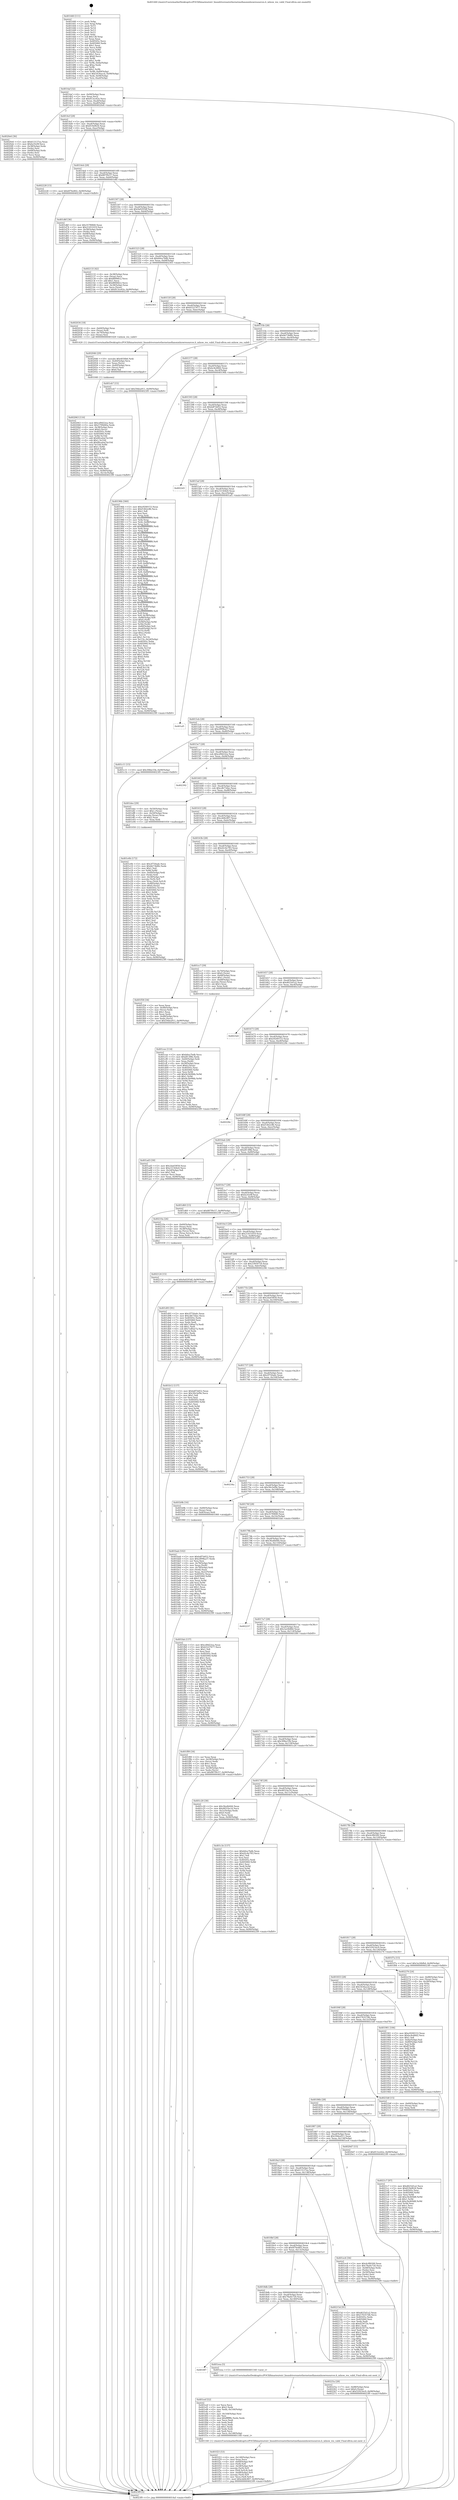 digraph "0x401440" {
  label = "0x401440 (/mnt/c/Users/mathe/Desktop/tcc/POCII/binaries/extr_linuxdriversnetethernetmellanoxmlxswresources.h_mlxsw_res_valid_Final-ollvm.out::main(0))"
  labelloc = "t"
  node[shape=record]

  Entry [label="",width=0.3,height=0.3,shape=circle,fillcolor=black,style=filled]
  "0x4014af" [label="{
     0x4014af [32]\l
     | [instrs]\l
     &nbsp;&nbsp;0x4014af \<+6\>: mov -0x90(%rbp),%eax\l
     &nbsp;&nbsp;0x4014b5 \<+2\>: mov %eax,%ecx\l
     &nbsp;&nbsp;0x4014b7 \<+6\>: sub $0x813ce42e,%ecx\l
     &nbsp;&nbsp;0x4014bd \<+6\>: mov %eax,-0xa4(%rbp)\l
     &nbsp;&nbsp;0x4014c3 \<+6\>: mov %ecx,-0xa8(%rbp)\l
     &nbsp;&nbsp;0x4014c9 \<+6\>: je 00000000004020e6 \<main+0xca6\>\l
  }"]
  "0x4020e6" [label="{
     0x4020e6 [36]\l
     | [instrs]\l
     &nbsp;&nbsp;0x4020e6 \<+5\>: mov $0x613127ea,%eax\l
     &nbsp;&nbsp;0x4020eb \<+5\>: mov $0xfa35e9f,%ecx\l
     &nbsp;&nbsp;0x4020f0 \<+4\>: mov -0x38(%rbp),%rdx\l
     &nbsp;&nbsp;0x4020f4 \<+2\>: mov (%rdx),%esi\l
     &nbsp;&nbsp;0x4020f6 \<+4\>: mov -0x68(%rbp),%rdx\l
     &nbsp;&nbsp;0x4020fa \<+2\>: cmp (%rdx),%esi\l
     &nbsp;&nbsp;0x4020fc \<+3\>: cmovl %ecx,%eax\l
     &nbsp;&nbsp;0x4020ff \<+6\>: mov %eax,-0x90(%rbp)\l
     &nbsp;&nbsp;0x402105 \<+5\>: jmp 00000000004023f9 \<main+0xfb9\>\l
  }"]
  "0x4014cf" [label="{
     0x4014cf [28]\l
     | [instrs]\l
     &nbsp;&nbsp;0x4014cf \<+5\>: jmp 00000000004014d4 \<main+0x94\>\l
     &nbsp;&nbsp;0x4014d4 \<+6\>: mov -0xa4(%rbp),%eax\l
     &nbsp;&nbsp;0x4014da \<+5\>: sub $0x819ef624,%eax\l
     &nbsp;&nbsp;0x4014df \<+6\>: mov %eax,-0xac(%rbp)\l
     &nbsp;&nbsp;0x4014e5 \<+6\>: je 0000000000402228 \<main+0xde8\>\l
  }"]
  Exit [label="",width=0.3,height=0.3,shape=circle,fillcolor=black,style=filled,peripheries=2]
  "0x402228" [label="{
     0x402228 [15]\l
     | [instrs]\l
     &nbsp;&nbsp;0x402228 \<+10\>: movl $0x6f76e802,-0x90(%rbp)\l
     &nbsp;&nbsp;0x402232 \<+5\>: jmp 00000000004023f9 \<main+0xfb9\>\l
  }"]
  "0x4014eb" [label="{
     0x4014eb [28]\l
     | [instrs]\l
     &nbsp;&nbsp;0x4014eb \<+5\>: jmp 00000000004014f0 \<main+0xb0\>\l
     &nbsp;&nbsp;0x4014f0 \<+6\>: mov -0xa4(%rbp),%eax\l
     &nbsp;&nbsp;0x4014f6 \<+5\>: sub $0x887f9c57,%eax\l
     &nbsp;&nbsp;0x4014fb \<+6\>: mov %eax,-0xb0(%rbp)\l
     &nbsp;&nbsp;0x401501 \<+6\>: je 0000000000401d6f \<main+0x92f\>\l
  }"]
  "0x4021c7" [label="{
     0x4021c7 [97]\l
     | [instrs]\l
     &nbsp;&nbsp;0x4021c7 \<+5\>: mov $0xd625d1a2,%ecx\l
     &nbsp;&nbsp;0x4021cc \<+5\>: mov $0x819ef624,%edx\l
     &nbsp;&nbsp;0x4021d1 \<+7\>: mov 0x40505c,%esi\l
     &nbsp;&nbsp;0x4021d8 \<+8\>: mov 0x405060,%r8d\l
     &nbsp;&nbsp;0x4021e0 \<+3\>: mov %esi,%r9d\l
     &nbsp;&nbsp;0x4021e3 \<+7\>: add $0xc9e469d8,%r9d\l
     &nbsp;&nbsp;0x4021ea \<+4\>: sub $0x1,%r9d\l
     &nbsp;&nbsp;0x4021ee \<+7\>: sub $0xc9e469d8,%r9d\l
     &nbsp;&nbsp;0x4021f5 \<+4\>: imul %r9d,%esi\l
     &nbsp;&nbsp;0x4021f9 \<+3\>: and $0x1,%esi\l
     &nbsp;&nbsp;0x4021fc \<+3\>: cmp $0x0,%esi\l
     &nbsp;&nbsp;0x4021ff \<+4\>: sete %r10b\l
     &nbsp;&nbsp;0x402203 \<+4\>: cmp $0xa,%r8d\l
     &nbsp;&nbsp;0x402207 \<+4\>: setl %r11b\l
     &nbsp;&nbsp;0x40220b \<+3\>: mov %r10b,%bl\l
     &nbsp;&nbsp;0x40220e \<+3\>: and %r11b,%bl\l
     &nbsp;&nbsp;0x402211 \<+3\>: xor %r11b,%r10b\l
     &nbsp;&nbsp;0x402214 \<+3\>: or %r10b,%bl\l
     &nbsp;&nbsp;0x402217 \<+3\>: test $0x1,%bl\l
     &nbsp;&nbsp;0x40221a \<+3\>: cmovne %edx,%ecx\l
     &nbsp;&nbsp;0x40221d \<+6\>: mov %ecx,-0x90(%rbp)\l
     &nbsp;&nbsp;0x402223 \<+5\>: jmp 00000000004023f9 \<main+0xfb9\>\l
  }"]
  "0x401d6f" [label="{
     0x401d6f [36]\l
     | [instrs]\l
     &nbsp;&nbsp;0x401d6f \<+5\>: mov $0x357f0840,%eax\l
     &nbsp;&nbsp;0x401d74 \<+5\>: mov $0x21451019,%ecx\l
     &nbsp;&nbsp;0x401d79 \<+4\>: mov -0x58(%rbp),%rdx\l
     &nbsp;&nbsp;0x401d7d \<+2\>: mov (%rdx),%esi\l
     &nbsp;&nbsp;0x401d7f \<+4\>: mov -0x68(%rbp),%rdx\l
     &nbsp;&nbsp;0x401d83 \<+2\>: cmp (%rdx),%esi\l
     &nbsp;&nbsp;0x401d85 \<+3\>: cmovl %ecx,%eax\l
     &nbsp;&nbsp;0x401d88 \<+6\>: mov %eax,-0x90(%rbp)\l
     &nbsp;&nbsp;0x401d8e \<+5\>: jmp 00000000004023f9 \<main+0xfb9\>\l
  }"]
  "0x401507" [label="{
     0x401507 [28]\l
     | [instrs]\l
     &nbsp;&nbsp;0x401507 \<+5\>: jmp 000000000040150c \<main+0xcc\>\l
     &nbsp;&nbsp;0x40150c \<+6\>: mov -0xa4(%rbp),%eax\l
     &nbsp;&nbsp;0x401512 \<+5\>: sub $0x9a0293df,%eax\l
     &nbsp;&nbsp;0x401517 \<+6\>: mov %eax,-0xb4(%rbp)\l
     &nbsp;&nbsp;0x40151d \<+6\>: je 0000000000402133 \<main+0xcf3\>\l
  }"]
  "0x402124" [label="{
     0x402124 [15]\l
     | [instrs]\l
     &nbsp;&nbsp;0x402124 \<+10\>: movl $0x9a0293df,-0x90(%rbp)\l
     &nbsp;&nbsp;0x40212e \<+5\>: jmp 00000000004023f9 \<main+0xfb9\>\l
  }"]
  "0x402133" [label="{
     0x402133 [42]\l
     | [instrs]\l
     &nbsp;&nbsp;0x402133 \<+4\>: mov -0x38(%rbp),%rax\l
     &nbsp;&nbsp;0x402137 \<+2\>: mov (%rax),%ecx\l
     &nbsp;&nbsp;0x402139 \<+6\>: sub $0x8f006fc2,%ecx\l
     &nbsp;&nbsp;0x40213f \<+3\>: add $0x1,%ecx\l
     &nbsp;&nbsp;0x402142 \<+6\>: add $0x8f006fc2,%ecx\l
     &nbsp;&nbsp;0x402148 \<+4\>: mov -0x38(%rbp),%rax\l
     &nbsp;&nbsp;0x40214c \<+2\>: mov %ecx,(%rax)\l
     &nbsp;&nbsp;0x40214e \<+10\>: movl $0x813ce42e,-0x90(%rbp)\l
     &nbsp;&nbsp;0x402158 \<+5\>: jmp 00000000004023f9 \<main+0xfb9\>\l
  }"]
  "0x401523" [label="{
     0x401523 [28]\l
     | [instrs]\l
     &nbsp;&nbsp;0x401523 \<+5\>: jmp 0000000000401528 \<main+0xe8\>\l
     &nbsp;&nbsp;0x401528 \<+6\>: mov -0xa4(%rbp),%eax\l
     &nbsp;&nbsp;0x40152e \<+5\>: sub $0xb0ea7bdb,%eax\l
     &nbsp;&nbsp;0x401533 \<+6\>: mov %eax,-0xb8(%rbp)\l
     &nbsp;&nbsp;0x401539 \<+6\>: je 0000000000402303 \<main+0xec3\>\l
  }"]
  "0x402063" [label="{
     0x402063 [116]\l
     | [instrs]\l
     &nbsp;&nbsp;0x402063 \<+5\>: mov $0xcd9d22ea,%esi\l
     &nbsp;&nbsp;0x402068 \<+5\>: mov $0x5799d40a,%edx\l
     &nbsp;&nbsp;0x40206d \<+4\>: mov -0x38(%rbp),%rcx\l
     &nbsp;&nbsp;0x402071 \<+6\>: movl $0x0,(%rcx)\l
     &nbsp;&nbsp;0x402077 \<+8\>: mov 0x40505c,%r8d\l
     &nbsp;&nbsp;0x40207f \<+8\>: mov 0x405060,%r9d\l
     &nbsp;&nbsp;0x402087 \<+3\>: mov %r8d,%r10d\l
     &nbsp;&nbsp;0x40208a \<+7\>: add $0x80ca0af,%r10d\l
     &nbsp;&nbsp;0x402091 \<+4\>: sub $0x1,%r10d\l
     &nbsp;&nbsp;0x402095 \<+7\>: sub $0x80ca0af,%r10d\l
     &nbsp;&nbsp;0x40209c \<+4\>: imul %r10d,%r8d\l
     &nbsp;&nbsp;0x4020a0 \<+4\>: and $0x1,%r8d\l
     &nbsp;&nbsp;0x4020a4 \<+4\>: cmp $0x0,%r8d\l
     &nbsp;&nbsp;0x4020a8 \<+4\>: sete %r11b\l
     &nbsp;&nbsp;0x4020ac \<+4\>: cmp $0xa,%r9d\l
     &nbsp;&nbsp;0x4020b0 \<+3\>: setl %bl\l
     &nbsp;&nbsp;0x4020b3 \<+3\>: mov %r11b,%r14b\l
     &nbsp;&nbsp;0x4020b6 \<+3\>: and %bl,%r14b\l
     &nbsp;&nbsp;0x4020b9 \<+3\>: xor %bl,%r11b\l
     &nbsp;&nbsp;0x4020bc \<+3\>: or %r11b,%r14b\l
     &nbsp;&nbsp;0x4020bf \<+4\>: test $0x1,%r14b\l
     &nbsp;&nbsp;0x4020c3 \<+3\>: cmovne %edx,%esi\l
     &nbsp;&nbsp;0x4020c6 \<+6\>: mov %esi,-0x90(%rbp)\l
     &nbsp;&nbsp;0x4020cc \<+6\>: mov %eax,-0x14c(%rbp)\l
     &nbsp;&nbsp;0x4020d2 \<+5\>: jmp 00000000004023f9 \<main+0xfb9\>\l
  }"]
  "0x402303" [label="{
     0x402303\l
  }", style=dashed]
  "0x40153f" [label="{
     0x40153f [28]\l
     | [instrs]\l
     &nbsp;&nbsp;0x40153f \<+5\>: jmp 0000000000401544 \<main+0x104\>\l
     &nbsp;&nbsp;0x401544 \<+6\>: mov -0xa4(%rbp),%eax\l
     &nbsp;&nbsp;0x40154a \<+5\>: sub $0xb5227677,%eax\l
     &nbsp;&nbsp;0x40154f \<+6\>: mov %eax,-0xbc(%rbp)\l
     &nbsp;&nbsp;0x401555 \<+6\>: je 0000000000402034 \<main+0xbf4\>\l
  }"]
  "0x402046" [label="{
     0x402046 [29]\l
     | [instrs]\l
     &nbsp;&nbsp;0x402046 \<+10\>: movabs $0x4030b6,%rdi\l
     &nbsp;&nbsp;0x402050 \<+4\>: mov -0x40(%rbp),%rcx\l
     &nbsp;&nbsp;0x402054 \<+2\>: mov %eax,(%rcx)\l
     &nbsp;&nbsp;0x402056 \<+4\>: mov -0x40(%rbp),%rcx\l
     &nbsp;&nbsp;0x40205a \<+2\>: mov (%rcx),%esi\l
     &nbsp;&nbsp;0x40205c \<+2\>: mov $0x0,%al\l
     &nbsp;&nbsp;0x40205e \<+5\>: call 0000000000401040 \<printf@plt\>\l
     | [calls]\l
     &nbsp;&nbsp;0x401040 \{1\} (unknown)\l
  }"]
  "0x402034" [label="{
     0x402034 [18]\l
     | [instrs]\l
     &nbsp;&nbsp;0x402034 \<+4\>: mov -0x60(%rbp),%rax\l
     &nbsp;&nbsp;0x402038 \<+3\>: mov (%rax),%rdi\l
     &nbsp;&nbsp;0x40203b \<+4\>: mov -0x70(%rbp),%rax\l
     &nbsp;&nbsp;0x40203f \<+2\>: mov (%rax),%esi\l
     &nbsp;&nbsp;0x402041 \<+5\>: call 0000000000401420 \<mlxsw_res_valid\>\l
     | [calls]\l
     &nbsp;&nbsp;0x401420 \{1\} (/mnt/c/Users/mathe/Desktop/tcc/POCII/binaries/extr_linuxdriversnetethernetmellanoxmlxswresources.h_mlxsw_res_valid_Final-ollvm.out::mlxsw_res_valid)\l
  }"]
  "0x40155b" [label="{
     0x40155b [28]\l
     | [instrs]\l
     &nbsp;&nbsp;0x40155b \<+5\>: jmp 0000000000401560 \<main+0x120\>\l
     &nbsp;&nbsp;0x401560 \<+6\>: mov -0xa4(%rbp),%eax\l
     &nbsp;&nbsp;0x401566 \<+5\>: sub $0xbb73b8fe,%eax\l
     &nbsp;&nbsp;0x40156b \<+6\>: mov %eax,-0xc0(%rbp)\l
     &nbsp;&nbsp;0x401571 \<+6\>: je 0000000000401eb7 \<main+0xa77\>\l
  }"]
  "0x401f23" [label="{
     0x401f23 [53]\l
     | [instrs]\l
     &nbsp;&nbsp;0x401f23 \<+6\>: mov -0x148(%rbp),%ecx\l
     &nbsp;&nbsp;0x401f29 \<+3\>: imul %eax,%ecx\l
     &nbsp;&nbsp;0x401f2c \<+4\>: mov -0x60(%rbp),%r8\l
     &nbsp;&nbsp;0x401f30 \<+3\>: mov (%r8),%r8\l
     &nbsp;&nbsp;0x401f33 \<+4\>: mov -0x58(%rbp),%r9\l
     &nbsp;&nbsp;0x401f37 \<+3\>: movslq (%r9),%r9\l
     &nbsp;&nbsp;0x401f3a \<+4\>: mov (%r8,%r9,8),%r8\l
     &nbsp;&nbsp;0x401f3e \<+4\>: mov -0x48(%rbp),%r9\l
     &nbsp;&nbsp;0x401f42 \<+3\>: movslq (%r9),%r9\l
     &nbsp;&nbsp;0x401f45 \<+4\>: mov %ecx,(%r8,%r9,4)\l
     &nbsp;&nbsp;0x401f49 \<+10\>: movl $0xcdd4c807,-0x90(%rbp)\l
     &nbsp;&nbsp;0x401f53 \<+5\>: jmp 00000000004023f9 \<main+0xfb9\>\l
  }"]
  "0x401eb7" [label="{
     0x401eb7 [15]\l
     | [instrs]\l
     &nbsp;&nbsp;0x401eb7 \<+10\>: movl $0x59dea911,-0x90(%rbp)\l
     &nbsp;&nbsp;0x401ec1 \<+5\>: jmp 00000000004023f9 \<main+0xfb9\>\l
  }"]
  "0x401577" [label="{
     0x401577 [28]\l
     | [instrs]\l
     &nbsp;&nbsp;0x401577 \<+5\>: jmp 000000000040157c \<main+0x13c\>\l
     &nbsp;&nbsp;0x40157c \<+6\>: mov -0xa4(%rbp),%eax\l
     &nbsp;&nbsp;0x401582 \<+5\>: sub $0xbc4e48d2,%eax\l
     &nbsp;&nbsp;0x401587 \<+6\>: mov %eax,-0xc4(%rbp)\l
     &nbsp;&nbsp;0x40158d \<+6\>: je 000000000040196b \<main+0x52b\>\l
  }"]
  "0x401eef" [label="{
     0x401eef [52]\l
     | [instrs]\l
     &nbsp;&nbsp;0x401eef \<+2\>: xor %ecx,%ecx\l
     &nbsp;&nbsp;0x401ef1 \<+5\>: mov $0x2,%edx\l
     &nbsp;&nbsp;0x401ef6 \<+6\>: mov %edx,-0x144(%rbp)\l
     &nbsp;&nbsp;0x401efc \<+1\>: cltd\l
     &nbsp;&nbsp;0x401efd \<+6\>: mov -0x144(%rbp),%esi\l
     &nbsp;&nbsp;0x401f03 \<+2\>: idiv %esi\l
     &nbsp;&nbsp;0x401f05 \<+6\>: imul $0xfffffffe,%edx,%edx\l
     &nbsp;&nbsp;0x401f0b \<+2\>: mov %ecx,%edi\l
     &nbsp;&nbsp;0x401f0d \<+2\>: sub %edx,%edi\l
     &nbsp;&nbsp;0x401f0f \<+2\>: mov %ecx,%edx\l
     &nbsp;&nbsp;0x401f11 \<+3\>: sub $0x1,%edx\l
     &nbsp;&nbsp;0x401f14 \<+2\>: add %edx,%edi\l
     &nbsp;&nbsp;0x401f16 \<+2\>: sub %edi,%ecx\l
     &nbsp;&nbsp;0x401f18 \<+6\>: mov %ecx,-0x148(%rbp)\l
     &nbsp;&nbsp;0x401f1e \<+5\>: call 0000000000401160 \<next_i\>\l
     | [calls]\l
     &nbsp;&nbsp;0x401160 \{1\} (/mnt/c/Users/mathe/Desktop/tcc/POCII/binaries/extr_linuxdriversnetethernetmellanoxmlxswresources.h_mlxsw_res_valid_Final-ollvm.out::next_i)\l
  }"]
  "0x40196b" [label="{
     0x40196b [360]\l
     | [instrs]\l
     &nbsp;&nbsp;0x40196b \<+5\>: mov $0xe9200153,%eax\l
     &nbsp;&nbsp;0x401970 \<+5\>: mov $0xf1462c86,%ecx\l
     &nbsp;&nbsp;0x401975 \<+2\>: mov $0x1,%dl\l
     &nbsp;&nbsp;0x401977 \<+2\>: xor %esi,%esi\l
     &nbsp;&nbsp;0x401979 \<+3\>: mov %rsp,%rdi\l
     &nbsp;&nbsp;0x40197c \<+4\>: add $0xfffffffffffffff0,%rdi\l
     &nbsp;&nbsp;0x401980 \<+3\>: mov %rdi,%rsp\l
     &nbsp;&nbsp;0x401983 \<+7\>: mov %rdi,-0x88(%rbp)\l
     &nbsp;&nbsp;0x40198a \<+3\>: mov %rsp,%rdi\l
     &nbsp;&nbsp;0x40198d \<+4\>: add $0xfffffffffffffff0,%rdi\l
     &nbsp;&nbsp;0x401991 \<+3\>: mov %rdi,%rsp\l
     &nbsp;&nbsp;0x401994 \<+3\>: mov %rsp,%r8\l
     &nbsp;&nbsp;0x401997 \<+4\>: add $0xfffffffffffffff0,%r8\l
     &nbsp;&nbsp;0x40199b \<+3\>: mov %r8,%rsp\l
     &nbsp;&nbsp;0x40199e \<+4\>: mov %r8,-0x80(%rbp)\l
     &nbsp;&nbsp;0x4019a2 \<+3\>: mov %rsp,%r8\l
     &nbsp;&nbsp;0x4019a5 \<+4\>: add $0xfffffffffffffff0,%r8\l
     &nbsp;&nbsp;0x4019a9 \<+3\>: mov %r8,%rsp\l
     &nbsp;&nbsp;0x4019ac \<+4\>: mov %r8,-0x78(%rbp)\l
     &nbsp;&nbsp;0x4019b0 \<+3\>: mov %rsp,%r8\l
     &nbsp;&nbsp;0x4019b3 \<+4\>: add $0xfffffffffffffff0,%r8\l
     &nbsp;&nbsp;0x4019b7 \<+3\>: mov %r8,%rsp\l
     &nbsp;&nbsp;0x4019ba \<+4\>: mov %r8,-0x70(%rbp)\l
     &nbsp;&nbsp;0x4019be \<+3\>: mov %rsp,%r8\l
     &nbsp;&nbsp;0x4019c1 \<+4\>: add $0xfffffffffffffff0,%r8\l
     &nbsp;&nbsp;0x4019c5 \<+3\>: mov %r8,%rsp\l
     &nbsp;&nbsp;0x4019c8 \<+4\>: mov %r8,-0x68(%rbp)\l
     &nbsp;&nbsp;0x4019cc \<+3\>: mov %rsp,%r8\l
     &nbsp;&nbsp;0x4019cf \<+4\>: add $0xfffffffffffffff0,%r8\l
     &nbsp;&nbsp;0x4019d3 \<+3\>: mov %r8,%rsp\l
     &nbsp;&nbsp;0x4019d6 \<+4\>: mov %r8,-0x60(%rbp)\l
     &nbsp;&nbsp;0x4019da \<+3\>: mov %rsp,%r8\l
     &nbsp;&nbsp;0x4019dd \<+4\>: add $0xfffffffffffffff0,%r8\l
     &nbsp;&nbsp;0x4019e1 \<+3\>: mov %r8,%rsp\l
     &nbsp;&nbsp;0x4019e4 \<+4\>: mov %r8,-0x58(%rbp)\l
     &nbsp;&nbsp;0x4019e8 \<+3\>: mov %rsp,%r8\l
     &nbsp;&nbsp;0x4019eb \<+4\>: add $0xfffffffffffffff0,%r8\l
     &nbsp;&nbsp;0x4019ef \<+3\>: mov %r8,%rsp\l
     &nbsp;&nbsp;0x4019f2 \<+4\>: mov %r8,-0x50(%rbp)\l
     &nbsp;&nbsp;0x4019f6 \<+3\>: mov %rsp,%r8\l
     &nbsp;&nbsp;0x4019f9 \<+4\>: add $0xfffffffffffffff0,%r8\l
     &nbsp;&nbsp;0x4019fd \<+3\>: mov %r8,%rsp\l
     &nbsp;&nbsp;0x401a00 \<+4\>: mov %r8,-0x48(%rbp)\l
     &nbsp;&nbsp;0x401a04 \<+3\>: mov %rsp,%r8\l
     &nbsp;&nbsp;0x401a07 \<+4\>: add $0xfffffffffffffff0,%r8\l
     &nbsp;&nbsp;0x401a0b \<+3\>: mov %r8,%rsp\l
     &nbsp;&nbsp;0x401a0e \<+4\>: mov %r8,-0x40(%rbp)\l
     &nbsp;&nbsp;0x401a12 \<+3\>: mov %rsp,%r8\l
     &nbsp;&nbsp;0x401a15 \<+4\>: add $0xfffffffffffffff0,%r8\l
     &nbsp;&nbsp;0x401a19 \<+3\>: mov %r8,%rsp\l
     &nbsp;&nbsp;0x401a1c \<+4\>: mov %r8,-0x38(%rbp)\l
     &nbsp;&nbsp;0x401a20 \<+7\>: mov -0x88(%rbp),%r8\l
     &nbsp;&nbsp;0x401a27 \<+7\>: movl $0x0,(%r8)\l
     &nbsp;&nbsp;0x401a2e \<+7\>: mov -0x94(%rbp),%r9d\l
     &nbsp;&nbsp;0x401a35 \<+3\>: mov %r9d,(%rdi)\l
     &nbsp;&nbsp;0x401a38 \<+4\>: mov -0x80(%rbp),%r8\l
     &nbsp;&nbsp;0x401a3c \<+7\>: mov -0xa0(%rbp),%r10\l
     &nbsp;&nbsp;0x401a43 \<+3\>: mov %r10,(%r8)\l
     &nbsp;&nbsp;0x401a46 \<+3\>: cmpl $0x2,(%rdi)\l
     &nbsp;&nbsp;0x401a49 \<+4\>: setne %r11b\l
     &nbsp;&nbsp;0x401a4d \<+4\>: and $0x1,%r11b\l
     &nbsp;&nbsp;0x401a51 \<+4\>: mov %r11b,-0x2d(%rbp)\l
     &nbsp;&nbsp;0x401a55 \<+7\>: mov 0x40505c,%ebx\l
     &nbsp;&nbsp;0x401a5c \<+8\>: mov 0x405060,%r14d\l
     &nbsp;&nbsp;0x401a64 \<+3\>: sub $0x1,%esi\l
     &nbsp;&nbsp;0x401a67 \<+3\>: mov %ebx,%r15d\l
     &nbsp;&nbsp;0x401a6a \<+3\>: add %esi,%r15d\l
     &nbsp;&nbsp;0x401a6d \<+4\>: imul %r15d,%ebx\l
     &nbsp;&nbsp;0x401a71 \<+3\>: and $0x1,%ebx\l
     &nbsp;&nbsp;0x401a74 \<+3\>: cmp $0x0,%ebx\l
     &nbsp;&nbsp;0x401a77 \<+4\>: sete %r11b\l
     &nbsp;&nbsp;0x401a7b \<+4\>: cmp $0xa,%r14d\l
     &nbsp;&nbsp;0x401a7f \<+4\>: setl %r12b\l
     &nbsp;&nbsp;0x401a83 \<+3\>: mov %r11b,%r13b\l
     &nbsp;&nbsp;0x401a86 \<+4\>: xor $0xff,%r13b\l
     &nbsp;&nbsp;0x401a8a \<+3\>: mov %r12b,%sil\l
     &nbsp;&nbsp;0x401a8d \<+4\>: xor $0xff,%sil\l
     &nbsp;&nbsp;0x401a91 \<+3\>: xor $0x1,%dl\l
     &nbsp;&nbsp;0x401a94 \<+3\>: mov %r13b,%dil\l
     &nbsp;&nbsp;0x401a97 \<+4\>: and $0xff,%dil\l
     &nbsp;&nbsp;0x401a9b \<+3\>: and %dl,%r11b\l
     &nbsp;&nbsp;0x401a9e \<+3\>: mov %sil,%r8b\l
     &nbsp;&nbsp;0x401aa1 \<+4\>: and $0xff,%r8b\l
     &nbsp;&nbsp;0x401aa5 \<+3\>: and %dl,%r12b\l
     &nbsp;&nbsp;0x401aa8 \<+3\>: or %r11b,%dil\l
     &nbsp;&nbsp;0x401aab \<+3\>: or %r12b,%r8b\l
     &nbsp;&nbsp;0x401aae \<+3\>: xor %r8b,%dil\l
     &nbsp;&nbsp;0x401ab1 \<+3\>: or %sil,%r13b\l
     &nbsp;&nbsp;0x401ab4 \<+4\>: xor $0xff,%r13b\l
     &nbsp;&nbsp;0x401ab8 \<+3\>: or $0x1,%dl\l
     &nbsp;&nbsp;0x401abb \<+3\>: and %dl,%r13b\l
     &nbsp;&nbsp;0x401abe \<+3\>: or %r13b,%dil\l
     &nbsp;&nbsp;0x401ac1 \<+4\>: test $0x1,%dil\l
     &nbsp;&nbsp;0x401ac5 \<+3\>: cmovne %ecx,%eax\l
     &nbsp;&nbsp;0x401ac8 \<+6\>: mov %eax,-0x90(%rbp)\l
     &nbsp;&nbsp;0x401ace \<+5\>: jmp 00000000004023f9 \<main+0xfb9\>\l
  }"]
  "0x401593" [label="{
     0x401593 [28]\l
     | [instrs]\l
     &nbsp;&nbsp;0x401593 \<+5\>: jmp 0000000000401598 \<main+0x158\>\l
     &nbsp;&nbsp;0x401598 \<+6\>: mov -0xa4(%rbp),%eax\l
     &nbsp;&nbsp;0x40159e \<+5\>: sub $0xbdf7dd52,%eax\l
     &nbsp;&nbsp;0x4015a3 \<+6\>: mov %eax,-0xc8(%rbp)\l
     &nbsp;&nbsp;0x4015a9 \<+6\>: je 00000000004022d3 \<main+0xe93\>\l
  }"]
  "0x4018f7" [label="{
     0x4018f7\l
  }", style=dashed]
  "0x4022d3" [label="{
     0x4022d3\l
  }", style=dashed]
  "0x4015af" [label="{
     0x4015af [28]\l
     | [instrs]\l
     &nbsp;&nbsp;0x4015af \<+5\>: jmp 00000000004015b4 \<main+0x174\>\l
     &nbsp;&nbsp;0x4015b4 \<+6\>: mov -0xa4(%rbp),%eax\l
     &nbsp;&nbsp;0x4015ba \<+5\>: sub $0xc51564e0,%eax\l
     &nbsp;&nbsp;0x4015bf \<+6\>: mov %eax,-0xcc(%rbp)\l
     &nbsp;&nbsp;0x4015c5 \<+6\>: je 0000000000401af1 \<main+0x6b1\>\l
  }"]
  "0x401eea" [label="{
     0x401eea [5]\l
     | [instrs]\l
     &nbsp;&nbsp;0x401eea \<+5\>: call 0000000000401160 \<next_i\>\l
     | [calls]\l
     &nbsp;&nbsp;0x401160 \{1\} (/mnt/c/Users/mathe/Desktop/tcc/POCII/binaries/extr_linuxdriversnetethernetmellanoxmlxswresources.h_mlxsw_res_valid_Final-ollvm.out::next_i)\l
  }"]
  "0x401af1" [label="{
     0x401af1\l
  }", style=dashed]
  "0x4015cb" [label="{
     0x4015cb [28]\l
     | [instrs]\l
     &nbsp;&nbsp;0x4015cb \<+5\>: jmp 00000000004015d0 \<main+0x190\>\l
     &nbsp;&nbsp;0x4015d0 \<+6\>: mov -0xa4(%rbp),%eax\l
     &nbsp;&nbsp;0x4015d6 \<+5\>: sub $0xc899ba37,%eax\l
     &nbsp;&nbsp;0x4015db \<+6\>: mov %eax,-0xd0(%rbp)\l
     &nbsp;&nbsp;0x4015e1 \<+6\>: je 0000000000401c11 \<main+0x7d1\>\l
  }"]
  "0x4018db" [label="{
     0x4018db [28]\l
     | [instrs]\l
     &nbsp;&nbsp;0x4018db \<+5\>: jmp 00000000004018e0 \<main+0x4a0\>\l
     &nbsp;&nbsp;0x4018e0 \<+6\>: mov -0xa4(%rbp),%eax\l
     &nbsp;&nbsp;0x4018e6 \<+5\>: sub $0x78a0e720,%eax\l
     &nbsp;&nbsp;0x4018eb \<+6\>: mov %eax,-0x140(%rbp)\l
     &nbsp;&nbsp;0x4018f1 \<+6\>: je 0000000000401eea \<main+0xaaa\>\l
  }"]
  "0x401c11" [label="{
     0x401c11 [15]\l
     | [instrs]\l
     &nbsp;&nbsp;0x401c11 \<+10\>: movl $0x3f4be33b,-0x90(%rbp)\l
     &nbsp;&nbsp;0x401c1b \<+5\>: jmp 00000000004023f9 \<main+0xfb9\>\l
  }"]
  "0x4015e7" [label="{
     0x4015e7 [28]\l
     | [instrs]\l
     &nbsp;&nbsp;0x4015e7 \<+5\>: jmp 00000000004015ec \<main+0x1ac\>\l
     &nbsp;&nbsp;0x4015ec \<+6\>: mov -0xa4(%rbp),%eax\l
     &nbsp;&nbsp;0x4015f2 \<+5\>: sub $0xcd9d22ea,%eax\l
     &nbsp;&nbsp;0x4015f7 \<+6\>: mov %eax,-0xd4(%rbp)\l
     &nbsp;&nbsp;0x4015fd \<+6\>: je 0000000000402392 \<main+0xf52\>\l
  }"]
  "0x40225a" [label="{
     0x40225a [28]\l
     | [instrs]\l
     &nbsp;&nbsp;0x40225a \<+7\>: mov -0x88(%rbp),%rax\l
     &nbsp;&nbsp;0x402261 \<+6\>: movl $0x0,(%rax)\l
     &nbsp;&nbsp;0x402267 \<+10\>: movl $0x52923ec9,-0x90(%rbp)\l
     &nbsp;&nbsp;0x402271 \<+5\>: jmp 00000000004023f9 \<main+0xfb9\>\l
  }"]
  "0x402392" [label="{
     0x402392\l
  }", style=dashed]
  "0x401603" [label="{
     0x401603 [28]\l
     | [instrs]\l
     &nbsp;&nbsp;0x401603 \<+5\>: jmp 0000000000401608 \<main+0x1c8\>\l
     &nbsp;&nbsp;0x401608 \<+6\>: mov -0xa4(%rbp),%eax\l
     &nbsp;&nbsp;0x40160e \<+5\>: sub $0xcdb73dac,%eax\l
     &nbsp;&nbsp;0x401613 \<+6\>: mov %eax,-0xd8(%rbp)\l
     &nbsp;&nbsp;0x401619 \<+6\>: je 0000000000401dee \<main+0x9ae\>\l
  }"]
  "0x4018bf" [label="{
     0x4018bf [28]\l
     | [instrs]\l
     &nbsp;&nbsp;0x4018bf \<+5\>: jmp 00000000004018c4 \<main+0x484\>\l
     &nbsp;&nbsp;0x4018c4 \<+6\>: mov -0xa4(%rbp),%eax\l
     &nbsp;&nbsp;0x4018ca \<+5\>: sub $0x6f76e802,%eax\l
     &nbsp;&nbsp;0x4018cf \<+6\>: mov %eax,-0x13c(%rbp)\l
     &nbsp;&nbsp;0x4018d5 \<+6\>: je 000000000040225a \<main+0xe1a\>\l
  }"]
  "0x401dee" [label="{
     0x401dee [29]\l
     | [instrs]\l
     &nbsp;&nbsp;0x401dee \<+4\>: mov -0x50(%rbp),%rax\l
     &nbsp;&nbsp;0x401df2 \<+6\>: movl $0x1,(%rax)\l
     &nbsp;&nbsp;0x401df8 \<+4\>: mov -0x50(%rbp),%rax\l
     &nbsp;&nbsp;0x401dfc \<+3\>: movslq (%rax),%rax\l
     &nbsp;&nbsp;0x401dff \<+4\>: shl $0x2,%rax\l
     &nbsp;&nbsp;0x401e03 \<+3\>: mov %rax,%rdi\l
     &nbsp;&nbsp;0x401e06 \<+5\>: call 0000000000401050 \<malloc@plt\>\l
     | [calls]\l
     &nbsp;&nbsp;0x401050 \{1\} (unknown)\l
  }"]
  "0x40161f" [label="{
     0x40161f [28]\l
     | [instrs]\l
     &nbsp;&nbsp;0x40161f \<+5\>: jmp 0000000000401624 \<main+0x1e4\>\l
     &nbsp;&nbsp;0x401624 \<+6\>: mov -0xa4(%rbp),%eax\l
     &nbsp;&nbsp;0x40162a \<+5\>: sub $0xcdd4c807,%eax\l
     &nbsp;&nbsp;0x40162f \<+6\>: mov %eax,-0xdc(%rbp)\l
     &nbsp;&nbsp;0x401635 \<+6\>: je 0000000000401f58 \<main+0xb18\>\l
  }"]
  "0x40215d" [label="{
     0x40215d [91]\l
     | [instrs]\l
     &nbsp;&nbsp;0x40215d \<+5\>: mov $0xd625d1a2,%eax\l
     &nbsp;&nbsp;0x402162 \<+5\>: mov $0x576357db,%ecx\l
     &nbsp;&nbsp;0x402167 \<+7\>: mov 0x40505c,%edx\l
     &nbsp;&nbsp;0x40216e \<+7\>: mov 0x405060,%esi\l
     &nbsp;&nbsp;0x402175 \<+2\>: mov %edx,%edi\l
     &nbsp;&nbsp;0x402177 \<+6\>: sub $0x425673e,%edi\l
     &nbsp;&nbsp;0x40217d \<+3\>: sub $0x1,%edi\l
     &nbsp;&nbsp;0x402180 \<+6\>: add $0x425673e,%edi\l
     &nbsp;&nbsp;0x402186 \<+3\>: imul %edi,%edx\l
     &nbsp;&nbsp;0x402189 \<+3\>: and $0x1,%edx\l
     &nbsp;&nbsp;0x40218c \<+3\>: cmp $0x0,%edx\l
     &nbsp;&nbsp;0x40218f \<+4\>: sete %r8b\l
     &nbsp;&nbsp;0x402193 \<+3\>: cmp $0xa,%esi\l
     &nbsp;&nbsp;0x402196 \<+4\>: setl %r9b\l
     &nbsp;&nbsp;0x40219a \<+3\>: mov %r8b,%r10b\l
     &nbsp;&nbsp;0x40219d \<+3\>: and %r9b,%r10b\l
     &nbsp;&nbsp;0x4021a0 \<+3\>: xor %r9b,%r8b\l
     &nbsp;&nbsp;0x4021a3 \<+3\>: or %r8b,%r10b\l
     &nbsp;&nbsp;0x4021a6 \<+4\>: test $0x1,%r10b\l
     &nbsp;&nbsp;0x4021aa \<+3\>: cmovne %ecx,%eax\l
     &nbsp;&nbsp;0x4021ad \<+6\>: mov %eax,-0x90(%rbp)\l
     &nbsp;&nbsp;0x4021b3 \<+5\>: jmp 00000000004023f9 \<main+0xfb9\>\l
  }"]
  "0x401f58" [label="{
     0x401f58 [34]\l
     | [instrs]\l
     &nbsp;&nbsp;0x401f58 \<+2\>: xor %eax,%eax\l
     &nbsp;&nbsp;0x401f5a \<+4\>: mov -0x48(%rbp),%rcx\l
     &nbsp;&nbsp;0x401f5e \<+2\>: mov (%rcx),%edx\l
     &nbsp;&nbsp;0x401f60 \<+3\>: sub $0x1,%eax\l
     &nbsp;&nbsp;0x401f63 \<+2\>: sub %eax,%edx\l
     &nbsp;&nbsp;0x401f65 \<+4\>: mov -0x48(%rbp),%rcx\l
     &nbsp;&nbsp;0x401f69 \<+2\>: mov %edx,(%rcx)\l
     &nbsp;&nbsp;0x401f6b \<+10\>: movl $0x59dea911,-0x90(%rbp)\l
     &nbsp;&nbsp;0x401f75 \<+5\>: jmp 00000000004023f9 \<main+0xfb9\>\l
  }"]
  "0x40163b" [label="{
     0x40163b [28]\l
     | [instrs]\l
     &nbsp;&nbsp;0x40163b \<+5\>: jmp 0000000000401640 \<main+0x200\>\l
     &nbsp;&nbsp;0x401640 \<+6\>: mov -0xa4(%rbp),%eax\l
     &nbsp;&nbsp;0x401646 \<+5\>: sub $0xd2c4e783,%eax\l
     &nbsp;&nbsp;0x40164b \<+6\>: mov %eax,-0xe0(%rbp)\l
     &nbsp;&nbsp;0x401651 \<+6\>: je 0000000000401cc7 \<main+0x887\>\l
  }"]
  "0x4018a3" [label="{
     0x4018a3 [28]\l
     | [instrs]\l
     &nbsp;&nbsp;0x4018a3 \<+5\>: jmp 00000000004018a8 \<main+0x468\>\l
     &nbsp;&nbsp;0x4018a8 \<+6\>: mov -0xa4(%rbp),%eax\l
     &nbsp;&nbsp;0x4018ae \<+5\>: sub $0x613127ea,%eax\l
     &nbsp;&nbsp;0x4018b3 \<+6\>: mov %eax,-0x138(%rbp)\l
     &nbsp;&nbsp;0x4018b9 \<+6\>: je 000000000040215d \<main+0xd1d\>\l
  }"]
  "0x401cc7" [label="{
     0x401cc7 [39]\l
     | [instrs]\l
     &nbsp;&nbsp;0x401cc7 \<+4\>: mov -0x70(%rbp),%rax\l
     &nbsp;&nbsp;0x401ccb \<+6\>: movl $0x0,(%rax)\l
     &nbsp;&nbsp;0x401cd1 \<+4\>: mov -0x68(%rbp),%rax\l
     &nbsp;&nbsp;0x401cd5 \<+6\>: movl $0x1,(%rax)\l
     &nbsp;&nbsp;0x401cdb \<+4\>: mov -0x68(%rbp),%rax\l
     &nbsp;&nbsp;0x401cdf \<+3\>: movslq (%rax),%rax\l
     &nbsp;&nbsp;0x401ce2 \<+4\>: shl $0x3,%rax\l
     &nbsp;&nbsp;0x401ce6 \<+3\>: mov %rax,%rdi\l
     &nbsp;&nbsp;0x401ce9 \<+5\>: call 0000000000401050 \<malloc@plt\>\l
     | [calls]\l
     &nbsp;&nbsp;0x401050 \{1\} (unknown)\l
  }"]
  "0x401657" [label="{
     0x401657 [28]\l
     | [instrs]\l
     &nbsp;&nbsp;0x401657 \<+5\>: jmp 000000000040165c \<main+0x21c\>\l
     &nbsp;&nbsp;0x40165c \<+6\>: mov -0xa4(%rbp),%eax\l
     &nbsp;&nbsp;0x401662 \<+5\>: sub $0xd625d1a2,%eax\l
     &nbsp;&nbsp;0x401667 \<+6\>: mov %eax,-0xe4(%rbp)\l
     &nbsp;&nbsp;0x40166d \<+6\>: je 00000000004023e0 \<main+0xfa0\>\l
  }"]
  "0x401ec6" [label="{
     0x401ec6 [36]\l
     | [instrs]\l
     &nbsp;&nbsp;0x401ec6 \<+5\>: mov $0x4c0fb500,%eax\l
     &nbsp;&nbsp;0x401ecb \<+5\>: mov $0x78a0e720,%ecx\l
     &nbsp;&nbsp;0x401ed0 \<+4\>: mov -0x48(%rbp),%rdx\l
     &nbsp;&nbsp;0x401ed4 \<+2\>: mov (%rdx),%esi\l
     &nbsp;&nbsp;0x401ed6 \<+4\>: mov -0x50(%rbp),%rdx\l
     &nbsp;&nbsp;0x401eda \<+2\>: cmp (%rdx),%esi\l
     &nbsp;&nbsp;0x401edc \<+3\>: cmovl %ecx,%eax\l
     &nbsp;&nbsp;0x401edf \<+6\>: mov %eax,-0x90(%rbp)\l
     &nbsp;&nbsp;0x401ee5 \<+5\>: jmp 00000000004023f9 \<main+0xfb9\>\l
  }"]
  "0x4023e0" [label="{
     0x4023e0\l
  }", style=dashed]
  "0x401673" [label="{
     0x401673 [28]\l
     | [instrs]\l
     &nbsp;&nbsp;0x401673 \<+5\>: jmp 0000000000401678 \<main+0x238\>\l
     &nbsp;&nbsp;0x401678 \<+6\>: mov -0xa4(%rbp),%eax\l
     &nbsp;&nbsp;0x40167e \<+5\>: sub $0xe9200153,%eax\l
     &nbsp;&nbsp;0x401683 \<+6\>: mov %eax,-0xe8(%rbp)\l
     &nbsp;&nbsp;0x401689 \<+6\>: je 000000000040228e \<main+0xe4e\>\l
  }"]
  "0x401887" [label="{
     0x401887 [28]\l
     | [instrs]\l
     &nbsp;&nbsp;0x401887 \<+5\>: jmp 000000000040188c \<main+0x44c\>\l
     &nbsp;&nbsp;0x40188c \<+6\>: mov -0xa4(%rbp),%eax\l
     &nbsp;&nbsp;0x401892 \<+5\>: sub $0x59dea911,%eax\l
     &nbsp;&nbsp;0x401897 \<+6\>: mov %eax,-0x134(%rbp)\l
     &nbsp;&nbsp;0x40189d \<+6\>: je 0000000000401ec6 \<main+0xa86\>\l
  }"]
  "0x40228e" [label="{
     0x40228e\l
  }", style=dashed]
  "0x40168f" [label="{
     0x40168f [28]\l
     | [instrs]\l
     &nbsp;&nbsp;0x40168f \<+5\>: jmp 0000000000401694 \<main+0x254\>\l
     &nbsp;&nbsp;0x401694 \<+6\>: mov -0xa4(%rbp),%eax\l
     &nbsp;&nbsp;0x40169a \<+5\>: sub $0xf1462c86,%eax\l
     &nbsp;&nbsp;0x40169f \<+6\>: mov %eax,-0xec(%rbp)\l
     &nbsp;&nbsp;0x4016a5 \<+6\>: je 0000000000401ad3 \<main+0x693\>\l
  }"]
  "0x4020d7" [label="{
     0x4020d7 [15]\l
     | [instrs]\l
     &nbsp;&nbsp;0x4020d7 \<+10\>: movl $0x813ce42e,-0x90(%rbp)\l
     &nbsp;&nbsp;0x4020e1 \<+5\>: jmp 00000000004023f9 \<main+0xfb9\>\l
  }"]
  "0x401ad3" [label="{
     0x401ad3 [30]\l
     | [instrs]\l
     &nbsp;&nbsp;0x401ad3 \<+5\>: mov $0x2da03858,%eax\l
     &nbsp;&nbsp;0x401ad8 \<+5\>: mov $0xc51564e0,%ecx\l
     &nbsp;&nbsp;0x401add \<+3\>: mov -0x2d(%rbp),%dl\l
     &nbsp;&nbsp;0x401ae0 \<+3\>: test $0x1,%dl\l
     &nbsp;&nbsp;0x401ae3 \<+3\>: cmovne %ecx,%eax\l
     &nbsp;&nbsp;0x401ae6 \<+6\>: mov %eax,-0x90(%rbp)\l
     &nbsp;&nbsp;0x401aec \<+5\>: jmp 00000000004023f9 \<main+0xfb9\>\l
  }"]
  "0x4016ab" [label="{
     0x4016ab [28]\l
     | [instrs]\l
     &nbsp;&nbsp;0x4016ab \<+5\>: jmp 00000000004016b0 \<main+0x270\>\l
     &nbsp;&nbsp;0x4016b0 \<+6\>: mov -0xa4(%rbp),%eax\l
     &nbsp;&nbsp;0x4016b6 \<+5\>: sub $0xdf13f8b,%eax\l
     &nbsp;&nbsp;0x4016bb \<+6\>: mov %eax,-0xf0(%rbp)\l
     &nbsp;&nbsp;0x4016c1 \<+6\>: je 0000000000401d60 \<main+0x920\>\l
  }"]
  "0x40186b" [label="{
     0x40186b [28]\l
     | [instrs]\l
     &nbsp;&nbsp;0x40186b \<+5\>: jmp 0000000000401870 \<main+0x430\>\l
     &nbsp;&nbsp;0x401870 \<+6\>: mov -0xa4(%rbp),%eax\l
     &nbsp;&nbsp;0x401876 \<+5\>: sub $0x5799d40a,%eax\l
     &nbsp;&nbsp;0x40187b \<+6\>: mov %eax,-0x130(%rbp)\l
     &nbsp;&nbsp;0x401881 \<+6\>: je 00000000004020d7 \<main+0xc97\>\l
  }"]
  "0x401d60" [label="{
     0x401d60 [15]\l
     | [instrs]\l
     &nbsp;&nbsp;0x401d60 \<+10\>: movl $0x887f9c57,-0x90(%rbp)\l
     &nbsp;&nbsp;0x401d6a \<+5\>: jmp 00000000004023f9 \<main+0xfb9\>\l
  }"]
  "0x4016c7" [label="{
     0x4016c7 [28]\l
     | [instrs]\l
     &nbsp;&nbsp;0x4016c7 \<+5\>: jmp 00000000004016cc \<main+0x28c\>\l
     &nbsp;&nbsp;0x4016cc \<+6\>: mov -0xa4(%rbp),%eax\l
     &nbsp;&nbsp;0x4016d2 \<+5\>: sub $0xfa35e9f,%eax\l
     &nbsp;&nbsp;0x4016d7 \<+6\>: mov %eax,-0xf4(%rbp)\l
     &nbsp;&nbsp;0x4016dd \<+6\>: je 000000000040210a \<main+0xcca\>\l
  }"]
  "0x4021b8" [label="{
     0x4021b8 [15]\l
     | [instrs]\l
     &nbsp;&nbsp;0x4021b8 \<+4\>: mov -0x60(%rbp),%rax\l
     &nbsp;&nbsp;0x4021bc \<+3\>: mov (%rax),%rax\l
     &nbsp;&nbsp;0x4021bf \<+3\>: mov %rax,%rdi\l
     &nbsp;&nbsp;0x4021c2 \<+5\>: call 0000000000401030 \<free@plt\>\l
     | [calls]\l
     &nbsp;&nbsp;0x401030 \{1\} (unknown)\l
  }"]
  "0x40210a" [label="{
     0x40210a [26]\l
     | [instrs]\l
     &nbsp;&nbsp;0x40210a \<+4\>: mov -0x60(%rbp),%rax\l
     &nbsp;&nbsp;0x40210e \<+3\>: mov (%rax),%rax\l
     &nbsp;&nbsp;0x402111 \<+4\>: mov -0x38(%rbp),%rcx\l
     &nbsp;&nbsp;0x402115 \<+3\>: movslq (%rcx),%rcx\l
     &nbsp;&nbsp;0x402118 \<+4\>: mov (%rax,%rcx,8),%rax\l
     &nbsp;&nbsp;0x40211c \<+3\>: mov %rax,%rdi\l
     &nbsp;&nbsp;0x40211f \<+5\>: call 0000000000401030 \<free@plt\>\l
     | [calls]\l
     &nbsp;&nbsp;0x401030 \{1\} (unknown)\l
  }"]
  "0x4016e3" [label="{
     0x4016e3 [28]\l
     | [instrs]\l
     &nbsp;&nbsp;0x4016e3 \<+5\>: jmp 00000000004016e8 \<main+0x2a8\>\l
     &nbsp;&nbsp;0x4016e8 \<+6\>: mov -0xa4(%rbp),%eax\l
     &nbsp;&nbsp;0x4016ee \<+5\>: sub $0x21451019,%eax\l
     &nbsp;&nbsp;0x4016f3 \<+6\>: mov %eax,-0xf8(%rbp)\l
     &nbsp;&nbsp;0x4016f9 \<+6\>: je 0000000000401d93 \<main+0x953\>\l
  }"]
  "0x401e0b" [label="{
     0x401e0b [172]\l
     | [instrs]\l
     &nbsp;&nbsp;0x401e0b \<+5\>: mov $0x2f750adc,%ecx\l
     &nbsp;&nbsp;0x401e10 \<+5\>: mov $0xbb73b8fe,%edx\l
     &nbsp;&nbsp;0x401e15 \<+3\>: mov $0x1,%sil\l
     &nbsp;&nbsp;0x401e18 \<+3\>: xor %r8d,%r8d\l
     &nbsp;&nbsp;0x401e1b \<+4\>: mov -0x60(%rbp),%rdi\l
     &nbsp;&nbsp;0x401e1f \<+3\>: mov (%rdi),%rdi\l
     &nbsp;&nbsp;0x401e22 \<+4\>: mov -0x58(%rbp),%r9\l
     &nbsp;&nbsp;0x401e26 \<+3\>: movslq (%r9),%r9\l
     &nbsp;&nbsp;0x401e29 \<+4\>: mov %rax,(%rdi,%r9,8)\l
     &nbsp;&nbsp;0x401e2d \<+4\>: mov -0x48(%rbp),%rax\l
     &nbsp;&nbsp;0x401e31 \<+6\>: movl $0x0,(%rax)\l
     &nbsp;&nbsp;0x401e37 \<+8\>: mov 0x40505c,%r10d\l
     &nbsp;&nbsp;0x401e3f \<+8\>: mov 0x405060,%r11d\l
     &nbsp;&nbsp;0x401e47 \<+4\>: sub $0x1,%r8d\l
     &nbsp;&nbsp;0x401e4b \<+3\>: mov %r10d,%ebx\l
     &nbsp;&nbsp;0x401e4e \<+3\>: add %r8d,%ebx\l
     &nbsp;&nbsp;0x401e51 \<+4\>: imul %ebx,%r10d\l
     &nbsp;&nbsp;0x401e55 \<+4\>: and $0x1,%r10d\l
     &nbsp;&nbsp;0x401e59 \<+4\>: cmp $0x0,%r10d\l
     &nbsp;&nbsp;0x401e5d \<+4\>: sete %r14b\l
     &nbsp;&nbsp;0x401e61 \<+4\>: cmp $0xa,%r11d\l
     &nbsp;&nbsp;0x401e65 \<+4\>: setl %r15b\l
     &nbsp;&nbsp;0x401e69 \<+3\>: mov %r14b,%r12b\l
     &nbsp;&nbsp;0x401e6c \<+4\>: xor $0xff,%r12b\l
     &nbsp;&nbsp;0x401e70 \<+3\>: mov %r15b,%r13b\l
     &nbsp;&nbsp;0x401e73 \<+4\>: xor $0xff,%r13b\l
     &nbsp;&nbsp;0x401e77 \<+4\>: xor $0x1,%sil\l
     &nbsp;&nbsp;0x401e7b \<+3\>: mov %r12b,%al\l
     &nbsp;&nbsp;0x401e7e \<+2\>: and $0xff,%al\l
     &nbsp;&nbsp;0x401e80 \<+3\>: and %sil,%r14b\l
     &nbsp;&nbsp;0x401e83 \<+3\>: mov %r13b,%dil\l
     &nbsp;&nbsp;0x401e86 \<+4\>: and $0xff,%dil\l
     &nbsp;&nbsp;0x401e8a \<+3\>: and %sil,%r15b\l
     &nbsp;&nbsp;0x401e8d \<+3\>: or %r14b,%al\l
     &nbsp;&nbsp;0x401e90 \<+3\>: or %r15b,%dil\l
     &nbsp;&nbsp;0x401e93 \<+3\>: xor %dil,%al\l
     &nbsp;&nbsp;0x401e96 \<+3\>: or %r13b,%r12b\l
     &nbsp;&nbsp;0x401e99 \<+4\>: xor $0xff,%r12b\l
     &nbsp;&nbsp;0x401e9d \<+4\>: or $0x1,%sil\l
     &nbsp;&nbsp;0x401ea1 \<+3\>: and %sil,%r12b\l
     &nbsp;&nbsp;0x401ea4 \<+3\>: or %r12b,%al\l
     &nbsp;&nbsp;0x401ea7 \<+2\>: test $0x1,%al\l
     &nbsp;&nbsp;0x401ea9 \<+3\>: cmovne %edx,%ecx\l
     &nbsp;&nbsp;0x401eac \<+6\>: mov %ecx,-0x90(%rbp)\l
     &nbsp;&nbsp;0x401eb2 \<+5\>: jmp 00000000004023f9 \<main+0xfb9\>\l
  }"]
  "0x401d93" [label="{
     0x401d93 [91]\l
     | [instrs]\l
     &nbsp;&nbsp;0x401d93 \<+5\>: mov $0x2f750adc,%eax\l
     &nbsp;&nbsp;0x401d98 \<+5\>: mov $0xcdb73dac,%ecx\l
     &nbsp;&nbsp;0x401d9d \<+7\>: mov 0x40505c,%edx\l
     &nbsp;&nbsp;0x401da4 \<+7\>: mov 0x405060,%esi\l
     &nbsp;&nbsp;0x401dab \<+2\>: mov %edx,%edi\l
     &nbsp;&nbsp;0x401dad \<+6\>: add $0x7cd0ae7a,%edi\l
     &nbsp;&nbsp;0x401db3 \<+3\>: sub $0x1,%edi\l
     &nbsp;&nbsp;0x401db6 \<+6\>: sub $0x7cd0ae7a,%edi\l
     &nbsp;&nbsp;0x401dbc \<+3\>: imul %edi,%edx\l
     &nbsp;&nbsp;0x401dbf \<+3\>: and $0x1,%edx\l
     &nbsp;&nbsp;0x401dc2 \<+3\>: cmp $0x0,%edx\l
     &nbsp;&nbsp;0x401dc5 \<+4\>: sete %r8b\l
     &nbsp;&nbsp;0x401dc9 \<+3\>: cmp $0xa,%esi\l
     &nbsp;&nbsp;0x401dcc \<+4\>: setl %r9b\l
     &nbsp;&nbsp;0x401dd0 \<+3\>: mov %r8b,%r10b\l
     &nbsp;&nbsp;0x401dd3 \<+3\>: and %r9b,%r10b\l
     &nbsp;&nbsp;0x401dd6 \<+3\>: xor %r9b,%r8b\l
     &nbsp;&nbsp;0x401dd9 \<+3\>: or %r8b,%r10b\l
     &nbsp;&nbsp;0x401ddc \<+4\>: test $0x1,%r10b\l
     &nbsp;&nbsp;0x401de0 \<+3\>: cmovne %ecx,%eax\l
     &nbsp;&nbsp;0x401de3 \<+6\>: mov %eax,-0x90(%rbp)\l
     &nbsp;&nbsp;0x401de9 \<+5\>: jmp 00000000004023f9 \<main+0xfb9\>\l
  }"]
  "0x4016ff" [label="{
     0x4016ff [28]\l
     | [instrs]\l
     &nbsp;&nbsp;0x4016ff \<+5\>: jmp 0000000000401704 \<main+0x2c4\>\l
     &nbsp;&nbsp;0x401704 \<+6\>: mov -0xa4(%rbp),%eax\l
     &nbsp;&nbsp;0x40170a \<+5\>: sub $0x23959718,%eax\l
     &nbsp;&nbsp;0x40170f \<+6\>: mov %eax,-0xfc(%rbp)\l
     &nbsp;&nbsp;0x401715 \<+6\>: je 0000000000402246 \<main+0xe06\>\l
  }"]
  "0x401cee" [label="{
     0x401cee [114]\l
     | [instrs]\l
     &nbsp;&nbsp;0x401cee \<+5\>: mov $0xb0ea7bdb,%ecx\l
     &nbsp;&nbsp;0x401cf3 \<+5\>: mov $0xdf13f8b,%edx\l
     &nbsp;&nbsp;0x401cf8 \<+4\>: mov -0x60(%rbp),%rdi\l
     &nbsp;&nbsp;0x401cfc \<+3\>: mov %rax,(%rdi)\l
     &nbsp;&nbsp;0x401cff \<+4\>: mov -0x58(%rbp),%rax\l
     &nbsp;&nbsp;0x401d03 \<+6\>: movl $0x0,(%rax)\l
     &nbsp;&nbsp;0x401d09 \<+7\>: mov 0x40505c,%esi\l
     &nbsp;&nbsp;0x401d10 \<+8\>: mov 0x405060,%r8d\l
     &nbsp;&nbsp;0x401d18 \<+3\>: mov %esi,%r9d\l
     &nbsp;&nbsp;0x401d1b \<+7\>: add $0x9e3b996b,%r9d\l
     &nbsp;&nbsp;0x401d22 \<+4\>: sub $0x1,%r9d\l
     &nbsp;&nbsp;0x401d26 \<+7\>: sub $0x9e3b996b,%r9d\l
     &nbsp;&nbsp;0x401d2d \<+4\>: imul %r9d,%esi\l
     &nbsp;&nbsp;0x401d31 \<+3\>: and $0x1,%esi\l
     &nbsp;&nbsp;0x401d34 \<+3\>: cmp $0x0,%esi\l
     &nbsp;&nbsp;0x401d37 \<+4\>: sete %r10b\l
     &nbsp;&nbsp;0x401d3b \<+4\>: cmp $0xa,%r8d\l
     &nbsp;&nbsp;0x401d3f \<+4\>: setl %r11b\l
     &nbsp;&nbsp;0x401d43 \<+3\>: mov %r10b,%bl\l
     &nbsp;&nbsp;0x401d46 \<+3\>: and %r11b,%bl\l
     &nbsp;&nbsp;0x401d49 \<+3\>: xor %r11b,%r10b\l
     &nbsp;&nbsp;0x401d4c \<+3\>: or %r10b,%bl\l
     &nbsp;&nbsp;0x401d4f \<+3\>: test $0x1,%bl\l
     &nbsp;&nbsp;0x401d52 \<+3\>: cmovne %edx,%ecx\l
     &nbsp;&nbsp;0x401d55 \<+6\>: mov %ecx,-0x90(%rbp)\l
     &nbsp;&nbsp;0x401d5b \<+5\>: jmp 00000000004023f9 \<main+0xfb9\>\l
  }"]
  "0x402246" [label="{
     0x402246\l
  }", style=dashed]
  "0x40171b" [label="{
     0x40171b [28]\l
     | [instrs]\l
     &nbsp;&nbsp;0x40171b \<+5\>: jmp 0000000000401720 \<main+0x2e0\>\l
     &nbsp;&nbsp;0x401720 \<+6\>: mov -0xa4(%rbp),%eax\l
     &nbsp;&nbsp;0x401726 \<+5\>: sub $0x2da03858,%eax\l
     &nbsp;&nbsp;0x40172b \<+6\>: mov %eax,-0x100(%rbp)\l
     &nbsp;&nbsp;0x401731 \<+6\>: je 0000000000401b12 \<main+0x6d2\>\l
  }"]
  "0x401bab" [label="{
     0x401bab [102]\l
     | [instrs]\l
     &nbsp;&nbsp;0x401bab \<+5\>: mov $0xbdf7dd52,%ecx\l
     &nbsp;&nbsp;0x401bb0 \<+5\>: mov $0xc899ba37,%edx\l
     &nbsp;&nbsp;0x401bb5 \<+2\>: xor %esi,%esi\l
     &nbsp;&nbsp;0x401bb7 \<+4\>: mov -0x78(%rbp),%rdi\l
     &nbsp;&nbsp;0x401bbb \<+2\>: mov %eax,(%rdi)\l
     &nbsp;&nbsp;0x401bbd \<+4\>: mov -0x78(%rbp),%rdi\l
     &nbsp;&nbsp;0x401bc1 \<+2\>: mov (%rdi),%eax\l
     &nbsp;&nbsp;0x401bc3 \<+3\>: mov %eax,-0x2c(%rbp)\l
     &nbsp;&nbsp;0x401bc6 \<+7\>: mov 0x40505c,%eax\l
     &nbsp;&nbsp;0x401bcd \<+8\>: mov 0x405060,%r8d\l
     &nbsp;&nbsp;0x401bd5 \<+3\>: sub $0x1,%esi\l
     &nbsp;&nbsp;0x401bd8 \<+3\>: mov %eax,%r9d\l
     &nbsp;&nbsp;0x401bdb \<+3\>: add %esi,%r9d\l
     &nbsp;&nbsp;0x401bde \<+4\>: imul %r9d,%eax\l
     &nbsp;&nbsp;0x401be2 \<+3\>: and $0x1,%eax\l
     &nbsp;&nbsp;0x401be5 \<+3\>: cmp $0x0,%eax\l
     &nbsp;&nbsp;0x401be8 \<+4\>: sete %r10b\l
     &nbsp;&nbsp;0x401bec \<+4\>: cmp $0xa,%r8d\l
     &nbsp;&nbsp;0x401bf0 \<+4\>: setl %r11b\l
     &nbsp;&nbsp;0x401bf4 \<+3\>: mov %r10b,%bl\l
     &nbsp;&nbsp;0x401bf7 \<+3\>: and %r11b,%bl\l
     &nbsp;&nbsp;0x401bfa \<+3\>: xor %r11b,%r10b\l
     &nbsp;&nbsp;0x401bfd \<+3\>: or %r10b,%bl\l
     &nbsp;&nbsp;0x401c00 \<+3\>: test $0x1,%bl\l
     &nbsp;&nbsp;0x401c03 \<+3\>: cmovne %edx,%ecx\l
     &nbsp;&nbsp;0x401c06 \<+6\>: mov %ecx,-0x90(%rbp)\l
     &nbsp;&nbsp;0x401c0c \<+5\>: jmp 00000000004023f9 \<main+0xfb9\>\l
  }"]
  "0x401b12" [label="{
     0x401b12 [137]\l
     | [instrs]\l
     &nbsp;&nbsp;0x401b12 \<+5\>: mov $0xbdf7dd52,%eax\l
     &nbsp;&nbsp;0x401b17 \<+5\>: mov $0x30e3ef9e,%ecx\l
     &nbsp;&nbsp;0x401b1c \<+2\>: mov $0x1,%dl\l
     &nbsp;&nbsp;0x401b1e \<+2\>: xor %esi,%esi\l
     &nbsp;&nbsp;0x401b20 \<+7\>: mov 0x40505c,%edi\l
     &nbsp;&nbsp;0x401b27 \<+8\>: mov 0x405060,%r8d\l
     &nbsp;&nbsp;0x401b2f \<+3\>: sub $0x1,%esi\l
     &nbsp;&nbsp;0x401b32 \<+3\>: mov %edi,%r9d\l
     &nbsp;&nbsp;0x401b35 \<+3\>: add %esi,%r9d\l
     &nbsp;&nbsp;0x401b38 \<+4\>: imul %r9d,%edi\l
     &nbsp;&nbsp;0x401b3c \<+3\>: and $0x1,%edi\l
     &nbsp;&nbsp;0x401b3f \<+3\>: cmp $0x0,%edi\l
     &nbsp;&nbsp;0x401b42 \<+4\>: sete %r10b\l
     &nbsp;&nbsp;0x401b46 \<+4\>: cmp $0xa,%r8d\l
     &nbsp;&nbsp;0x401b4a \<+4\>: setl %r11b\l
     &nbsp;&nbsp;0x401b4e \<+3\>: mov %r10b,%bl\l
     &nbsp;&nbsp;0x401b51 \<+3\>: xor $0xff,%bl\l
     &nbsp;&nbsp;0x401b54 \<+3\>: mov %r11b,%r14b\l
     &nbsp;&nbsp;0x401b57 \<+4\>: xor $0xff,%r14b\l
     &nbsp;&nbsp;0x401b5b \<+3\>: xor $0x0,%dl\l
     &nbsp;&nbsp;0x401b5e \<+3\>: mov %bl,%r15b\l
     &nbsp;&nbsp;0x401b61 \<+4\>: and $0x0,%r15b\l
     &nbsp;&nbsp;0x401b65 \<+3\>: and %dl,%r10b\l
     &nbsp;&nbsp;0x401b68 \<+3\>: mov %r14b,%r12b\l
     &nbsp;&nbsp;0x401b6b \<+4\>: and $0x0,%r12b\l
     &nbsp;&nbsp;0x401b6f \<+3\>: and %dl,%r11b\l
     &nbsp;&nbsp;0x401b72 \<+3\>: or %r10b,%r15b\l
     &nbsp;&nbsp;0x401b75 \<+3\>: or %r11b,%r12b\l
     &nbsp;&nbsp;0x401b78 \<+3\>: xor %r12b,%r15b\l
     &nbsp;&nbsp;0x401b7b \<+3\>: or %r14b,%bl\l
     &nbsp;&nbsp;0x401b7e \<+3\>: xor $0xff,%bl\l
     &nbsp;&nbsp;0x401b81 \<+3\>: or $0x0,%dl\l
     &nbsp;&nbsp;0x401b84 \<+2\>: and %dl,%bl\l
     &nbsp;&nbsp;0x401b86 \<+3\>: or %bl,%r15b\l
     &nbsp;&nbsp;0x401b89 \<+4\>: test $0x1,%r15b\l
     &nbsp;&nbsp;0x401b8d \<+3\>: cmovne %ecx,%eax\l
     &nbsp;&nbsp;0x401b90 \<+6\>: mov %eax,-0x90(%rbp)\l
     &nbsp;&nbsp;0x401b96 \<+5\>: jmp 00000000004023f9 \<main+0xfb9\>\l
  }"]
  "0x401737" [label="{
     0x401737 [28]\l
     | [instrs]\l
     &nbsp;&nbsp;0x401737 \<+5\>: jmp 000000000040173c \<main+0x2fc\>\l
     &nbsp;&nbsp;0x40173c \<+6\>: mov -0xa4(%rbp),%eax\l
     &nbsp;&nbsp;0x401742 \<+5\>: sub $0x2f750adc,%eax\l
     &nbsp;&nbsp;0x401747 \<+6\>: mov %eax,-0x104(%rbp)\l
     &nbsp;&nbsp;0x40174d \<+6\>: je 000000000040234a \<main+0xf0a\>\l
  }"]
  "0x401440" [label="{
     0x401440 [111]\l
     | [instrs]\l
     &nbsp;&nbsp;0x401440 \<+1\>: push %rbp\l
     &nbsp;&nbsp;0x401441 \<+3\>: mov %rsp,%rbp\l
     &nbsp;&nbsp;0x401444 \<+2\>: push %r15\l
     &nbsp;&nbsp;0x401446 \<+2\>: push %r14\l
     &nbsp;&nbsp;0x401448 \<+2\>: push %r13\l
     &nbsp;&nbsp;0x40144a \<+2\>: push %r12\l
     &nbsp;&nbsp;0x40144c \<+1\>: push %rbx\l
     &nbsp;&nbsp;0x40144d \<+7\>: sub $0x138,%rsp\l
     &nbsp;&nbsp;0x401454 \<+2\>: xor %eax,%eax\l
     &nbsp;&nbsp;0x401456 \<+7\>: mov 0x40505c,%ecx\l
     &nbsp;&nbsp;0x40145d \<+7\>: mov 0x405060,%edx\l
     &nbsp;&nbsp;0x401464 \<+3\>: sub $0x1,%eax\l
     &nbsp;&nbsp;0x401467 \<+3\>: mov %ecx,%r8d\l
     &nbsp;&nbsp;0x40146a \<+3\>: add %eax,%r8d\l
     &nbsp;&nbsp;0x40146d \<+4\>: imul %r8d,%ecx\l
     &nbsp;&nbsp;0x401471 \<+3\>: and $0x1,%ecx\l
     &nbsp;&nbsp;0x401474 \<+3\>: cmp $0x0,%ecx\l
     &nbsp;&nbsp;0x401477 \<+4\>: sete %r9b\l
     &nbsp;&nbsp;0x40147b \<+4\>: and $0x1,%r9b\l
     &nbsp;&nbsp;0x40147f \<+7\>: mov %r9b,-0x8a(%rbp)\l
     &nbsp;&nbsp;0x401486 \<+3\>: cmp $0xa,%edx\l
     &nbsp;&nbsp;0x401489 \<+4\>: setl %r9b\l
     &nbsp;&nbsp;0x40148d \<+4\>: and $0x1,%r9b\l
     &nbsp;&nbsp;0x401491 \<+7\>: mov %r9b,-0x89(%rbp)\l
     &nbsp;&nbsp;0x401498 \<+10\>: movl $0x5434accd,-0x90(%rbp)\l
     &nbsp;&nbsp;0x4014a2 \<+6\>: mov %edi,-0x94(%rbp)\l
     &nbsp;&nbsp;0x4014a8 \<+7\>: mov %rsi,-0xa0(%rbp)\l
  }"]
  "0x40234a" [label="{
     0x40234a\l
  }", style=dashed]
  "0x401753" [label="{
     0x401753 [28]\l
     | [instrs]\l
     &nbsp;&nbsp;0x401753 \<+5\>: jmp 0000000000401758 \<main+0x318\>\l
     &nbsp;&nbsp;0x401758 \<+6\>: mov -0xa4(%rbp),%eax\l
     &nbsp;&nbsp;0x40175e \<+5\>: sub $0x30e3ef9e,%eax\l
     &nbsp;&nbsp;0x401763 \<+6\>: mov %eax,-0x108(%rbp)\l
     &nbsp;&nbsp;0x401769 \<+6\>: je 0000000000401b9b \<main+0x75b\>\l
  }"]
  "0x4023f9" [label="{
     0x4023f9 [5]\l
     | [instrs]\l
     &nbsp;&nbsp;0x4023f9 \<+5\>: jmp 00000000004014af \<main+0x6f\>\l
  }"]
  "0x401b9b" [label="{
     0x401b9b [16]\l
     | [instrs]\l
     &nbsp;&nbsp;0x401b9b \<+4\>: mov -0x80(%rbp),%rax\l
     &nbsp;&nbsp;0x401b9f \<+3\>: mov (%rax),%rax\l
     &nbsp;&nbsp;0x401ba2 \<+4\>: mov 0x8(%rax),%rdi\l
     &nbsp;&nbsp;0x401ba6 \<+5\>: call 0000000000401060 \<atoi@plt\>\l
     | [calls]\l
     &nbsp;&nbsp;0x401060 \{1\} (unknown)\l
  }"]
  "0x40176f" [label="{
     0x40176f [28]\l
     | [instrs]\l
     &nbsp;&nbsp;0x40176f \<+5\>: jmp 0000000000401774 \<main+0x334\>\l
     &nbsp;&nbsp;0x401774 \<+6\>: mov -0xa4(%rbp),%eax\l
     &nbsp;&nbsp;0x40177a \<+5\>: sub $0x357f0840,%eax\l
     &nbsp;&nbsp;0x40177f \<+6\>: mov %eax,-0x10c(%rbp)\l
     &nbsp;&nbsp;0x401785 \<+6\>: je 0000000000401fab \<main+0xb6b\>\l
  }"]
  "0x40184f" [label="{
     0x40184f [28]\l
     | [instrs]\l
     &nbsp;&nbsp;0x40184f \<+5\>: jmp 0000000000401854 \<main+0x414\>\l
     &nbsp;&nbsp;0x401854 \<+6\>: mov -0xa4(%rbp),%eax\l
     &nbsp;&nbsp;0x40185a \<+5\>: sub $0x576357db,%eax\l
     &nbsp;&nbsp;0x40185f \<+6\>: mov %eax,-0x12c(%rbp)\l
     &nbsp;&nbsp;0x401865 \<+6\>: je 00000000004021b8 \<main+0xd78\>\l
  }"]
  "0x401fab" [label="{
     0x401fab [137]\l
     | [instrs]\l
     &nbsp;&nbsp;0x401fab \<+5\>: mov $0xcd9d22ea,%eax\l
     &nbsp;&nbsp;0x401fb0 \<+5\>: mov $0xb5227677,%ecx\l
     &nbsp;&nbsp;0x401fb5 \<+2\>: mov $0x1,%dl\l
     &nbsp;&nbsp;0x401fb7 \<+2\>: xor %esi,%esi\l
     &nbsp;&nbsp;0x401fb9 \<+7\>: mov 0x40505c,%edi\l
     &nbsp;&nbsp;0x401fc0 \<+8\>: mov 0x405060,%r8d\l
     &nbsp;&nbsp;0x401fc8 \<+3\>: sub $0x1,%esi\l
     &nbsp;&nbsp;0x401fcb \<+3\>: mov %edi,%r9d\l
     &nbsp;&nbsp;0x401fce \<+3\>: add %esi,%r9d\l
     &nbsp;&nbsp;0x401fd1 \<+4\>: imul %r9d,%edi\l
     &nbsp;&nbsp;0x401fd5 \<+3\>: and $0x1,%edi\l
     &nbsp;&nbsp;0x401fd8 \<+3\>: cmp $0x0,%edi\l
     &nbsp;&nbsp;0x401fdb \<+4\>: sete %r10b\l
     &nbsp;&nbsp;0x401fdf \<+4\>: cmp $0xa,%r8d\l
     &nbsp;&nbsp;0x401fe3 \<+4\>: setl %r11b\l
     &nbsp;&nbsp;0x401fe7 \<+3\>: mov %r10b,%bl\l
     &nbsp;&nbsp;0x401fea \<+3\>: xor $0xff,%bl\l
     &nbsp;&nbsp;0x401fed \<+3\>: mov %r11b,%r14b\l
     &nbsp;&nbsp;0x401ff0 \<+4\>: xor $0xff,%r14b\l
     &nbsp;&nbsp;0x401ff4 \<+3\>: xor $0x0,%dl\l
     &nbsp;&nbsp;0x401ff7 \<+3\>: mov %bl,%r15b\l
     &nbsp;&nbsp;0x401ffa \<+4\>: and $0x0,%r15b\l
     &nbsp;&nbsp;0x401ffe \<+3\>: and %dl,%r10b\l
     &nbsp;&nbsp;0x402001 \<+3\>: mov %r14b,%r12b\l
     &nbsp;&nbsp;0x402004 \<+4\>: and $0x0,%r12b\l
     &nbsp;&nbsp;0x402008 \<+3\>: and %dl,%r11b\l
     &nbsp;&nbsp;0x40200b \<+3\>: or %r10b,%r15b\l
     &nbsp;&nbsp;0x40200e \<+3\>: or %r11b,%r12b\l
     &nbsp;&nbsp;0x402011 \<+3\>: xor %r12b,%r15b\l
     &nbsp;&nbsp;0x402014 \<+3\>: or %r14b,%bl\l
     &nbsp;&nbsp;0x402017 \<+3\>: xor $0xff,%bl\l
     &nbsp;&nbsp;0x40201a \<+3\>: or $0x0,%dl\l
     &nbsp;&nbsp;0x40201d \<+2\>: and %dl,%bl\l
     &nbsp;&nbsp;0x40201f \<+3\>: or %bl,%r15b\l
     &nbsp;&nbsp;0x402022 \<+4\>: test $0x1,%r15b\l
     &nbsp;&nbsp;0x402026 \<+3\>: cmovne %ecx,%eax\l
     &nbsp;&nbsp;0x402029 \<+6\>: mov %eax,-0x90(%rbp)\l
     &nbsp;&nbsp;0x40202f \<+5\>: jmp 00000000004023f9 \<main+0xfb9\>\l
  }"]
  "0x40178b" [label="{
     0x40178b [28]\l
     | [instrs]\l
     &nbsp;&nbsp;0x40178b \<+5\>: jmp 0000000000401790 \<main+0x350\>\l
     &nbsp;&nbsp;0x401790 \<+6\>: mov -0xa4(%rbp),%eax\l
     &nbsp;&nbsp;0x401796 \<+5\>: sub $0x36a4b044,%eax\l
     &nbsp;&nbsp;0x40179b \<+6\>: mov %eax,-0x110(%rbp)\l
     &nbsp;&nbsp;0x4017a1 \<+6\>: je 0000000000402237 \<main+0xdf7\>\l
  }"]
  "0x401901" [label="{
     0x401901 [106]\l
     | [instrs]\l
     &nbsp;&nbsp;0x401901 \<+5\>: mov $0xe9200153,%eax\l
     &nbsp;&nbsp;0x401906 \<+5\>: mov $0xbc4e48d2,%ecx\l
     &nbsp;&nbsp;0x40190b \<+2\>: mov $0x1,%dl\l
     &nbsp;&nbsp;0x40190d \<+7\>: mov -0x8a(%rbp),%sil\l
     &nbsp;&nbsp;0x401914 \<+7\>: mov -0x89(%rbp),%dil\l
     &nbsp;&nbsp;0x40191b \<+3\>: mov %sil,%r8b\l
     &nbsp;&nbsp;0x40191e \<+4\>: xor $0xff,%r8b\l
     &nbsp;&nbsp;0x401922 \<+3\>: mov %dil,%r9b\l
     &nbsp;&nbsp;0x401925 \<+4\>: xor $0xff,%r9b\l
     &nbsp;&nbsp;0x401929 \<+3\>: xor $0x0,%dl\l
     &nbsp;&nbsp;0x40192c \<+3\>: mov %r8b,%r10b\l
     &nbsp;&nbsp;0x40192f \<+4\>: and $0x0,%r10b\l
     &nbsp;&nbsp;0x401933 \<+3\>: and %dl,%sil\l
     &nbsp;&nbsp;0x401936 \<+3\>: mov %r9b,%r11b\l
     &nbsp;&nbsp;0x401939 \<+4\>: and $0x0,%r11b\l
     &nbsp;&nbsp;0x40193d \<+3\>: and %dl,%dil\l
     &nbsp;&nbsp;0x401940 \<+3\>: or %sil,%r10b\l
     &nbsp;&nbsp;0x401943 \<+3\>: or %dil,%r11b\l
     &nbsp;&nbsp;0x401946 \<+3\>: xor %r11b,%r10b\l
     &nbsp;&nbsp;0x401949 \<+3\>: or %r9b,%r8b\l
     &nbsp;&nbsp;0x40194c \<+4\>: xor $0xff,%r8b\l
     &nbsp;&nbsp;0x401950 \<+3\>: or $0x0,%dl\l
     &nbsp;&nbsp;0x401953 \<+3\>: and %dl,%r8b\l
     &nbsp;&nbsp;0x401956 \<+3\>: or %r8b,%r10b\l
     &nbsp;&nbsp;0x401959 \<+4\>: test $0x1,%r10b\l
     &nbsp;&nbsp;0x40195d \<+3\>: cmovne %ecx,%eax\l
     &nbsp;&nbsp;0x401960 \<+6\>: mov %eax,-0x90(%rbp)\l
     &nbsp;&nbsp;0x401966 \<+5\>: jmp 00000000004023f9 \<main+0xfb9\>\l
  }"]
  "0x402237" [label="{
     0x402237\l
  }", style=dashed]
  "0x4017a7" [label="{
     0x4017a7 [28]\l
     | [instrs]\l
     &nbsp;&nbsp;0x4017a7 \<+5\>: jmp 00000000004017ac \<main+0x36c\>\l
     &nbsp;&nbsp;0x4017ac \<+6\>: mov -0xa4(%rbp),%eax\l
     &nbsp;&nbsp;0x4017b2 \<+5\>: sub $0x3a24bfb4,%eax\l
     &nbsp;&nbsp;0x4017b7 \<+6\>: mov %eax,-0x114(%rbp)\l
     &nbsp;&nbsp;0x4017bd \<+6\>: je 0000000000401f89 \<main+0xb49\>\l
  }"]
  "0x401833" [label="{
     0x401833 [28]\l
     | [instrs]\l
     &nbsp;&nbsp;0x401833 \<+5\>: jmp 0000000000401838 \<main+0x3f8\>\l
     &nbsp;&nbsp;0x401838 \<+6\>: mov -0xa4(%rbp),%eax\l
     &nbsp;&nbsp;0x40183e \<+5\>: sub $0x5434accd,%eax\l
     &nbsp;&nbsp;0x401843 \<+6\>: mov %eax,-0x128(%rbp)\l
     &nbsp;&nbsp;0x401849 \<+6\>: je 0000000000401901 \<main+0x4c1\>\l
  }"]
  "0x401f89" [label="{
     0x401f89 [34]\l
     | [instrs]\l
     &nbsp;&nbsp;0x401f89 \<+2\>: xor %eax,%eax\l
     &nbsp;&nbsp;0x401f8b \<+4\>: mov -0x58(%rbp),%rcx\l
     &nbsp;&nbsp;0x401f8f \<+2\>: mov (%rcx),%edx\l
     &nbsp;&nbsp;0x401f91 \<+3\>: sub $0x1,%eax\l
     &nbsp;&nbsp;0x401f94 \<+2\>: sub %eax,%edx\l
     &nbsp;&nbsp;0x401f96 \<+4\>: mov -0x58(%rbp),%rcx\l
     &nbsp;&nbsp;0x401f9a \<+2\>: mov %edx,(%rcx)\l
     &nbsp;&nbsp;0x401f9c \<+10\>: movl $0x887f9c57,-0x90(%rbp)\l
     &nbsp;&nbsp;0x401fa6 \<+5\>: jmp 00000000004023f9 \<main+0xfb9\>\l
  }"]
  "0x4017c3" [label="{
     0x4017c3 [28]\l
     | [instrs]\l
     &nbsp;&nbsp;0x4017c3 \<+5\>: jmp 00000000004017c8 \<main+0x388\>\l
     &nbsp;&nbsp;0x4017c8 \<+6\>: mov -0xa4(%rbp),%eax\l
     &nbsp;&nbsp;0x4017ce \<+5\>: sub $0x3f4be33b,%eax\l
     &nbsp;&nbsp;0x4017d3 \<+6\>: mov %eax,-0x118(%rbp)\l
     &nbsp;&nbsp;0x4017d9 \<+6\>: je 0000000000401c20 \<main+0x7e0\>\l
  }"]
  "0x402276" [label="{
     0x402276 [24]\l
     | [instrs]\l
     &nbsp;&nbsp;0x402276 \<+7\>: mov -0x88(%rbp),%rax\l
     &nbsp;&nbsp;0x40227d \<+2\>: mov (%rax),%eax\l
     &nbsp;&nbsp;0x40227f \<+4\>: lea -0x28(%rbp),%rsp\l
     &nbsp;&nbsp;0x402283 \<+1\>: pop %rbx\l
     &nbsp;&nbsp;0x402284 \<+2\>: pop %r12\l
     &nbsp;&nbsp;0x402286 \<+2\>: pop %r13\l
     &nbsp;&nbsp;0x402288 \<+2\>: pop %r14\l
     &nbsp;&nbsp;0x40228a \<+2\>: pop %r15\l
     &nbsp;&nbsp;0x40228c \<+1\>: pop %rbp\l
     &nbsp;&nbsp;0x40228d \<+1\>: ret\l
  }"]
  "0x401c20" [label="{
     0x401c20 [30]\l
     | [instrs]\l
     &nbsp;&nbsp;0x401c20 \<+5\>: mov $0x36a4b044,%eax\l
     &nbsp;&nbsp;0x401c25 \<+5\>: mov $0x4831bc16,%ecx\l
     &nbsp;&nbsp;0x401c2a \<+3\>: mov -0x2c(%rbp),%edx\l
     &nbsp;&nbsp;0x401c2d \<+3\>: cmp $0x0,%edx\l
     &nbsp;&nbsp;0x401c30 \<+3\>: cmove %ecx,%eax\l
     &nbsp;&nbsp;0x401c33 \<+6\>: mov %eax,-0x90(%rbp)\l
     &nbsp;&nbsp;0x401c39 \<+5\>: jmp 00000000004023f9 \<main+0xfb9\>\l
  }"]
  "0x4017df" [label="{
     0x4017df [28]\l
     | [instrs]\l
     &nbsp;&nbsp;0x4017df \<+5\>: jmp 00000000004017e4 \<main+0x3a4\>\l
     &nbsp;&nbsp;0x4017e4 \<+6\>: mov -0xa4(%rbp),%eax\l
     &nbsp;&nbsp;0x4017ea \<+5\>: sub $0x4831bc16,%eax\l
     &nbsp;&nbsp;0x4017ef \<+6\>: mov %eax,-0x11c(%rbp)\l
     &nbsp;&nbsp;0x4017f5 \<+6\>: je 0000000000401c3e \<main+0x7fe\>\l
  }"]
  "0x401817" [label="{
     0x401817 [28]\l
     | [instrs]\l
     &nbsp;&nbsp;0x401817 \<+5\>: jmp 000000000040181c \<main+0x3dc\>\l
     &nbsp;&nbsp;0x40181c \<+6\>: mov -0xa4(%rbp),%eax\l
     &nbsp;&nbsp;0x401822 \<+5\>: sub $0x52923ec9,%eax\l
     &nbsp;&nbsp;0x401827 \<+6\>: mov %eax,-0x124(%rbp)\l
     &nbsp;&nbsp;0x40182d \<+6\>: je 0000000000402276 \<main+0xe36\>\l
  }"]
  "0x401c3e" [label="{
     0x401c3e [137]\l
     | [instrs]\l
     &nbsp;&nbsp;0x401c3e \<+5\>: mov $0xb0ea7bdb,%eax\l
     &nbsp;&nbsp;0x401c43 \<+5\>: mov $0xd2c4e783,%ecx\l
     &nbsp;&nbsp;0x401c48 \<+2\>: mov $0x1,%dl\l
     &nbsp;&nbsp;0x401c4a \<+2\>: xor %esi,%esi\l
     &nbsp;&nbsp;0x401c4c \<+7\>: mov 0x40505c,%edi\l
     &nbsp;&nbsp;0x401c53 \<+8\>: mov 0x405060,%r8d\l
     &nbsp;&nbsp;0x401c5b \<+3\>: sub $0x1,%esi\l
     &nbsp;&nbsp;0x401c5e \<+3\>: mov %edi,%r9d\l
     &nbsp;&nbsp;0x401c61 \<+3\>: add %esi,%r9d\l
     &nbsp;&nbsp;0x401c64 \<+4\>: imul %r9d,%edi\l
     &nbsp;&nbsp;0x401c68 \<+3\>: and $0x1,%edi\l
     &nbsp;&nbsp;0x401c6b \<+3\>: cmp $0x0,%edi\l
     &nbsp;&nbsp;0x401c6e \<+4\>: sete %r10b\l
     &nbsp;&nbsp;0x401c72 \<+4\>: cmp $0xa,%r8d\l
     &nbsp;&nbsp;0x401c76 \<+4\>: setl %r11b\l
     &nbsp;&nbsp;0x401c7a \<+3\>: mov %r10b,%bl\l
     &nbsp;&nbsp;0x401c7d \<+3\>: xor $0xff,%bl\l
     &nbsp;&nbsp;0x401c80 \<+3\>: mov %r11b,%r14b\l
     &nbsp;&nbsp;0x401c83 \<+4\>: xor $0xff,%r14b\l
     &nbsp;&nbsp;0x401c87 \<+3\>: xor $0x1,%dl\l
     &nbsp;&nbsp;0x401c8a \<+3\>: mov %bl,%r15b\l
     &nbsp;&nbsp;0x401c8d \<+4\>: and $0xff,%r15b\l
     &nbsp;&nbsp;0x401c91 \<+3\>: and %dl,%r10b\l
     &nbsp;&nbsp;0x401c94 \<+3\>: mov %r14b,%r12b\l
     &nbsp;&nbsp;0x401c97 \<+4\>: and $0xff,%r12b\l
     &nbsp;&nbsp;0x401c9b \<+3\>: and %dl,%r11b\l
     &nbsp;&nbsp;0x401c9e \<+3\>: or %r10b,%r15b\l
     &nbsp;&nbsp;0x401ca1 \<+3\>: or %r11b,%r12b\l
     &nbsp;&nbsp;0x401ca4 \<+3\>: xor %r12b,%r15b\l
     &nbsp;&nbsp;0x401ca7 \<+3\>: or %r14b,%bl\l
     &nbsp;&nbsp;0x401caa \<+3\>: xor $0xff,%bl\l
     &nbsp;&nbsp;0x401cad \<+3\>: or $0x1,%dl\l
     &nbsp;&nbsp;0x401cb0 \<+2\>: and %dl,%bl\l
     &nbsp;&nbsp;0x401cb2 \<+3\>: or %bl,%r15b\l
     &nbsp;&nbsp;0x401cb5 \<+4\>: test $0x1,%r15b\l
     &nbsp;&nbsp;0x401cb9 \<+3\>: cmovne %ecx,%eax\l
     &nbsp;&nbsp;0x401cbc \<+6\>: mov %eax,-0x90(%rbp)\l
     &nbsp;&nbsp;0x401cc2 \<+5\>: jmp 00000000004023f9 \<main+0xfb9\>\l
  }"]
  "0x4017fb" [label="{
     0x4017fb [28]\l
     | [instrs]\l
     &nbsp;&nbsp;0x4017fb \<+5\>: jmp 0000000000401800 \<main+0x3c0\>\l
     &nbsp;&nbsp;0x401800 \<+6\>: mov -0xa4(%rbp),%eax\l
     &nbsp;&nbsp;0x401806 \<+5\>: sub $0x4c0fb500,%eax\l
     &nbsp;&nbsp;0x40180b \<+6\>: mov %eax,-0x120(%rbp)\l
     &nbsp;&nbsp;0x401811 \<+6\>: je 0000000000401f7a \<main+0xb3a\>\l
  }"]
  "0x401f7a" [label="{
     0x401f7a [15]\l
     | [instrs]\l
     &nbsp;&nbsp;0x401f7a \<+10\>: movl $0x3a24bfb4,-0x90(%rbp)\l
     &nbsp;&nbsp;0x401f84 \<+5\>: jmp 00000000004023f9 \<main+0xfb9\>\l
  }"]
  Entry -> "0x401440" [label=" 1"]
  "0x4014af" -> "0x4020e6" [label=" 2"]
  "0x4014af" -> "0x4014cf" [label=" 31"]
  "0x402276" -> Exit [label=" 1"]
  "0x4014cf" -> "0x402228" [label=" 1"]
  "0x4014cf" -> "0x4014eb" [label=" 30"]
  "0x40225a" -> "0x4023f9" [label=" 1"]
  "0x4014eb" -> "0x401d6f" [label=" 2"]
  "0x4014eb" -> "0x401507" [label=" 28"]
  "0x402228" -> "0x4023f9" [label=" 1"]
  "0x401507" -> "0x402133" [label=" 1"]
  "0x401507" -> "0x401523" [label=" 27"]
  "0x4021c7" -> "0x4023f9" [label=" 1"]
  "0x401523" -> "0x402303" [label=" 0"]
  "0x401523" -> "0x40153f" [label=" 27"]
  "0x4021b8" -> "0x4021c7" [label=" 1"]
  "0x40153f" -> "0x402034" [label=" 1"]
  "0x40153f" -> "0x40155b" [label=" 26"]
  "0x40215d" -> "0x4023f9" [label=" 1"]
  "0x40155b" -> "0x401eb7" [label=" 1"]
  "0x40155b" -> "0x401577" [label=" 25"]
  "0x402133" -> "0x4023f9" [label=" 1"]
  "0x401577" -> "0x40196b" [label=" 1"]
  "0x401577" -> "0x401593" [label=" 24"]
  "0x402124" -> "0x4023f9" [label=" 1"]
  "0x401593" -> "0x4022d3" [label=" 0"]
  "0x401593" -> "0x4015af" [label=" 24"]
  "0x40210a" -> "0x402124" [label=" 1"]
  "0x4015af" -> "0x401af1" [label=" 0"]
  "0x4015af" -> "0x4015cb" [label=" 24"]
  "0x4020e6" -> "0x4023f9" [label=" 2"]
  "0x4015cb" -> "0x401c11" [label=" 1"]
  "0x4015cb" -> "0x4015e7" [label=" 23"]
  "0x402063" -> "0x4023f9" [label=" 1"]
  "0x4015e7" -> "0x402392" [label=" 0"]
  "0x4015e7" -> "0x401603" [label=" 23"]
  "0x402046" -> "0x402063" [label=" 1"]
  "0x401603" -> "0x401dee" [label=" 1"]
  "0x401603" -> "0x40161f" [label=" 22"]
  "0x401fab" -> "0x4023f9" [label=" 1"]
  "0x40161f" -> "0x401f58" [label=" 1"]
  "0x40161f" -> "0x40163b" [label=" 21"]
  "0x401f89" -> "0x4023f9" [label=" 1"]
  "0x40163b" -> "0x401cc7" [label=" 1"]
  "0x40163b" -> "0x401657" [label=" 20"]
  "0x401f58" -> "0x4023f9" [label=" 1"]
  "0x401657" -> "0x4023e0" [label=" 0"]
  "0x401657" -> "0x401673" [label=" 20"]
  "0x401f23" -> "0x4023f9" [label=" 1"]
  "0x401673" -> "0x40228e" [label=" 0"]
  "0x401673" -> "0x40168f" [label=" 20"]
  "0x401eea" -> "0x401eef" [label=" 1"]
  "0x40168f" -> "0x401ad3" [label=" 1"]
  "0x40168f" -> "0x4016ab" [label=" 19"]
  "0x4018db" -> "0x4018f7" [label=" 0"]
  "0x4016ab" -> "0x401d60" [label=" 1"]
  "0x4016ab" -> "0x4016c7" [label=" 18"]
  "0x4020d7" -> "0x4023f9" [label=" 1"]
  "0x4016c7" -> "0x40210a" [label=" 1"]
  "0x4016c7" -> "0x4016e3" [label=" 17"]
  "0x4018bf" -> "0x4018db" [label=" 1"]
  "0x4016e3" -> "0x401d93" [label=" 1"]
  "0x4016e3" -> "0x4016ff" [label=" 16"]
  "0x402034" -> "0x402046" [label=" 1"]
  "0x4016ff" -> "0x402246" [label=" 0"]
  "0x4016ff" -> "0x40171b" [label=" 16"]
  "0x4018a3" -> "0x4018bf" [label=" 2"]
  "0x40171b" -> "0x401b12" [label=" 1"]
  "0x40171b" -> "0x401737" [label=" 15"]
  "0x4018a3" -> "0x40215d" [label=" 1"]
  "0x401737" -> "0x40234a" [label=" 0"]
  "0x401737" -> "0x401753" [label=" 15"]
  "0x401ec6" -> "0x4023f9" [label=" 2"]
  "0x401753" -> "0x401b9b" [label=" 1"]
  "0x401753" -> "0x40176f" [label=" 14"]
  "0x401887" -> "0x4018a3" [label=" 3"]
  "0x40176f" -> "0x401fab" [label=" 1"]
  "0x40176f" -> "0x40178b" [label=" 13"]
  "0x401887" -> "0x401ec6" [label=" 2"]
  "0x40178b" -> "0x402237" [label=" 0"]
  "0x40178b" -> "0x4017a7" [label=" 13"]
  "0x401eef" -> "0x401f23" [label=" 1"]
  "0x4017a7" -> "0x401f89" [label=" 1"]
  "0x4017a7" -> "0x4017c3" [label=" 12"]
  "0x40186b" -> "0x4020d7" [label=" 1"]
  "0x4017c3" -> "0x401c20" [label=" 1"]
  "0x4017c3" -> "0x4017df" [label=" 11"]
  "0x4018db" -> "0x401eea" [label=" 1"]
  "0x4017df" -> "0x401c3e" [label=" 1"]
  "0x4017df" -> "0x4017fb" [label=" 10"]
  "0x40184f" -> "0x4021b8" [label=" 1"]
  "0x4017fb" -> "0x401f7a" [label=" 1"]
  "0x4017fb" -> "0x401817" [label=" 9"]
  "0x40184f" -> "0x40186b" [label=" 6"]
  "0x401817" -> "0x402276" [label=" 1"]
  "0x401817" -> "0x401833" [label=" 8"]
  "0x40186b" -> "0x401887" [label=" 5"]
  "0x401833" -> "0x401901" [label=" 1"]
  "0x401833" -> "0x40184f" [label=" 7"]
  "0x401901" -> "0x4023f9" [label=" 1"]
  "0x401440" -> "0x4014af" [label=" 1"]
  "0x4023f9" -> "0x4014af" [label=" 32"]
  "0x401f7a" -> "0x4023f9" [label=" 1"]
  "0x40196b" -> "0x4023f9" [label=" 1"]
  "0x401ad3" -> "0x4023f9" [label=" 1"]
  "0x401b12" -> "0x4023f9" [label=" 1"]
  "0x401b9b" -> "0x401bab" [label=" 1"]
  "0x401bab" -> "0x4023f9" [label=" 1"]
  "0x401c11" -> "0x4023f9" [label=" 1"]
  "0x401c20" -> "0x4023f9" [label=" 1"]
  "0x401c3e" -> "0x4023f9" [label=" 1"]
  "0x401cc7" -> "0x401cee" [label=" 1"]
  "0x401cee" -> "0x4023f9" [label=" 1"]
  "0x401d60" -> "0x4023f9" [label=" 1"]
  "0x401d6f" -> "0x4023f9" [label=" 2"]
  "0x401d93" -> "0x4023f9" [label=" 1"]
  "0x401dee" -> "0x401e0b" [label=" 1"]
  "0x401e0b" -> "0x4023f9" [label=" 1"]
  "0x401eb7" -> "0x4023f9" [label=" 1"]
  "0x4018bf" -> "0x40225a" [label=" 1"]
}
